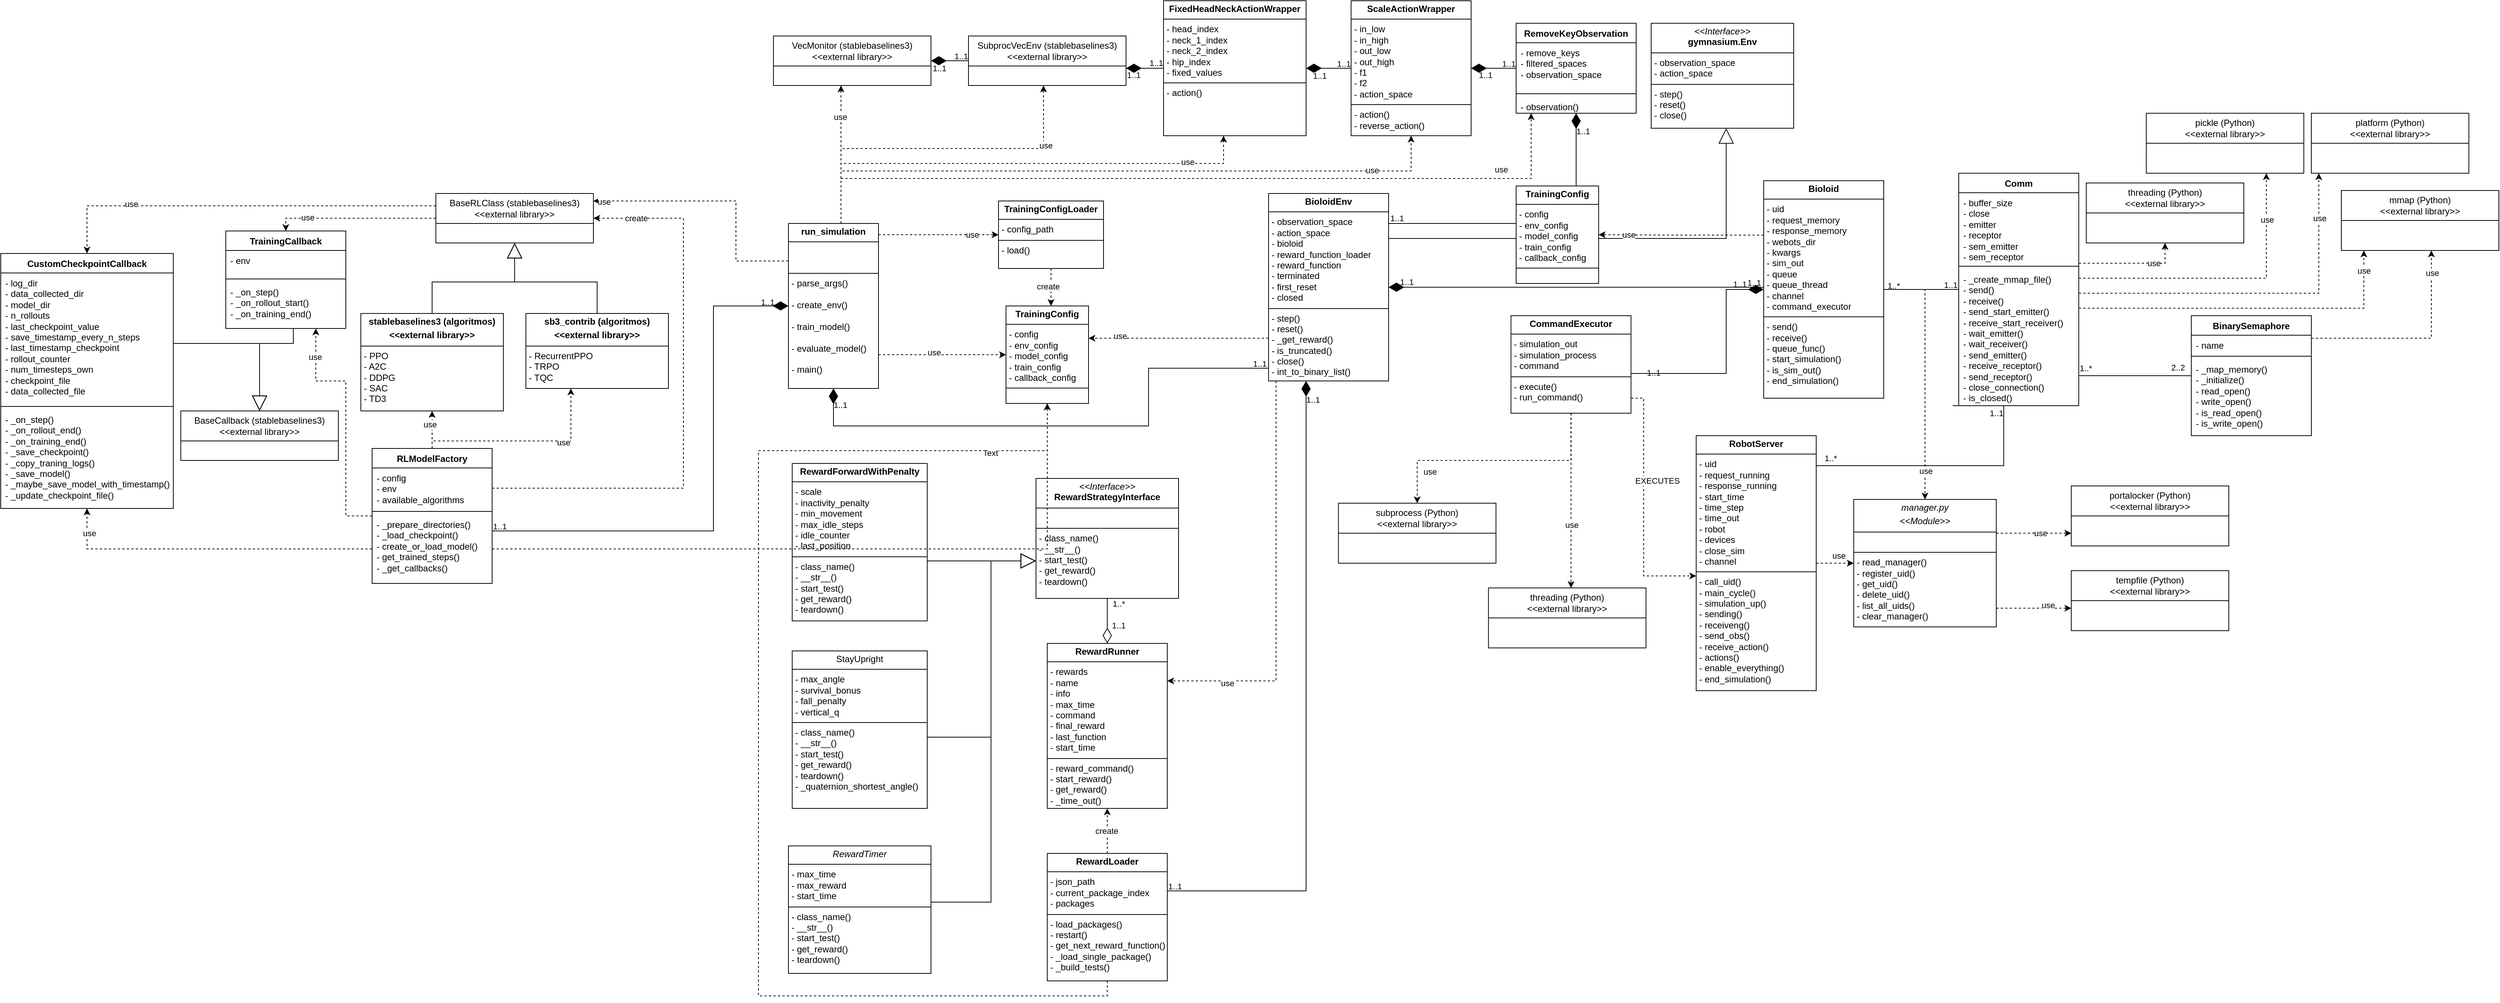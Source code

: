 <mxfile version="27.1.6">
  <diagram id="C5RBs43oDa-KdzZeNtuy" name="Page-1">
    <mxGraphModel grid="1" page="1" gridSize="10" guides="1" tooltips="1" connect="1" arrows="1" fold="1" pageScale="1" pageWidth="2339" pageHeight="3300" background="#FFFFFF" math="0" shadow="0">
      <root>
        <mxCell id="WIyWlLk6GJQsqaUBKTNV-0" />
        <mxCell id="WIyWlLk6GJQsqaUBKTNV-1" parent="WIyWlLk6GJQsqaUBKTNV-0" />
        <mxCell id="-8M9tHmnC_2a9ViiwreW-11" style="edgeStyle=orthogonalEdgeStyle;rounded=0;orthogonalLoop=1;jettySize=auto;html=1;dashed=1;" edge="1" parent="WIyWlLk6GJQsqaUBKTNV-1" source="-8M9tHmnC_2a9ViiwreW-1" target="-8M9tHmnC_2a9ViiwreW-7">
          <mxGeometry relative="1" as="geometry">
            <Array as="points">
              <mxPoint x="-620" y="-2363" />
              <mxPoint x="-620" y="-2363" />
            </Array>
          </mxGeometry>
        </mxCell>
        <mxCell id="g5fNDX0ENH4ccQslflXV-1" value="use" style="edgeLabel;html=1;align=center;verticalAlign=middle;resizable=0;points=[];" connectable="0" vertex="1" parent="-8M9tHmnC_2a9ViiwreW-11">
          <mxGeometry x="0.546" y="1" relative="1" as="geometry">
            <mxPoint as="offset" />
          </mxGeometry>
        </mxCell>
        <mxCell id="-8M9tHmnC_2a9ViiwreW-12" style="edgeStyle=orthogonalEdgeStyle;rounded=0;orthogonalLoop=1;jettySize=auto;html=1;dashed=1;" edge="1" parent="WIyWlLk6GJQsqaUBKTNV-1" source="-8M9tHmnC_2a9ViiwreW-1" target="-8M9tHmnC_2a9ViiwreW-3">
          <mxGeometry relative="1" as="geometry">
            <Array as="points">
              <mxPoint x="-620" y="-2453" />
              <mxPoint x="-350" y="-2453" />
            </Array>
          </mxGeometry>
        </mxCell>
        <mxCell id="g5fNDX0ENH4ccQslflXV-2" value="use" style="edgeLabel;html=1;align=center;verticalAlign=middle;resizable=0;points=[];" connectable="0" vertex="1" parent="-8M9tHmnC_2a9ViiwreW-12">
          <mxGeometry x="0.649" y="-3" relative="1" as="geometry">
            <mxPoint as="offset" />
          </mxGeometry>
        </mxCell>
        <mxCell id="-8M9tHmnC_2a9ViiwreW-13" style="edgeStyle=orthogonalEdgeStyle;rounded=0;orthogonalLoop=1;jettySize=auto;html=1;dashed=1;" edge="1" parent="WIyWlLk6GJQsqaUBKTNV-1" source="-8M9tHmnC_2a9ViiwreW-1" target="-8M9tHmnC_2a9ViiwreW-8">
          <mxGeometry relative="1" as="geometry">
            <Array as="points">
              <mxPoint x="-510" y="-2338" />
              <mxPoint x="-510" y="-2338" />
            </Array>
          </mxGeometry>
        </mxCell>
        <mxCell id="g5fNDX0ENH4ccQslflXV-0" value="use" style="edgeLabel;html=1;align=center;verticalAlign=middle;resizable=0;points=[];" connectable="0" vertex="1" parent="-8M9tHmnC_2a9ViiwreW-13">
          <mxGeometry x="0.559" relative="1" as="geometry">
            <mxPoint as="offset" />
          </mxGeometry>
        </mxCell>
        <mxCell id="16R4AH5mEj7mb5Fth3wP-7" style="edgeStyle=orthogonalEdgeStyle;rounded=0;orthogonalLoop=1;jettySize=auto;html=1;dashed=1;" edge="1" parent="WIyWlLk6GJQsqaUBKTNV-1" source="-8M9tHmnC_2a9ViiwreW-1" target="16R4AH5mEj7mb5Fth3wP-6">
          <mxGeometry relative="1" as="geometry">
            <Array as="points">
              <mxPoint x="-620" y="-2423" />
              <mxPoint x="140" y="-2423" />
            </Array>
            <mxPoint x="250" y="-1753" as="sourcePoint" />
            <mxPoint x="1294.0" y="-1922" as="targetPoint" />
          </mxGeometry>
        </mxCell>
        <mxCell id="DaSHeHUdou3zGG5h11h_-6" value="use" style="edgeLabel;html=1;align=center;verticalAlign=middle;resizable=0;points=[];" vertex="1" connectable="0" parent="16R4AH5mEj7mb5Fth3wP-7">
          <mxGeometry x="0.89" y="1" relative="1" as="geometry">
            <mxPoint x="-51" as="offset" />
          </mxGeometry>
        </mxCell>
        <mxCell id="16R4AH5mEj7mb5Fth3wP-11" style="edgeStyle=orthogonalEdgeStyle;rounded=0;orthogonalLoop=1;jettySize=auto;html=1;endArrow=none;startFill=1;startArrow=diamondThin;startSize=18;" edge="1" parent="WIyWlLk6GJQsqaUBKTNV-1" source="-8M9tHmnC_2a9ViiwreW-1" target="16R4AH5mEj7mb5Fth3wP-10">
          <mxGeometry relative="1" as="geometry">
            <Array as="points">
              <mxPoint x="-630" y="-2083" />
              <mxPoint x="-210" y="-2083" />
              <mxPoint x="-210" y="-2160" />
            </Array>
          </mxGeometry>
        </mxCell>
        <mxCell id="DaSHeHUdou3zGG5h11h_-63" value="1..1" style="edgeLabel;html=1;align=center;verticalAlign=middle;resizable=0;points=[];labelBackgroundColor=none;" vertex="1" connectable="0" parent="16R4AH5mEj7mb5Fth3wP-11">
          <mxGeometry x="-0.93" y="1" relative="1" as="geometry">
            <mxPoint x="8" y="-3" as="offset" />
          </mxGeometry>
        </mxCell>
        <mxCell id="DaSHeHUdou3zGG5h11h_-64" value="1..1" style="edgeLabel;html=1;align=center;verticalAlign=middle;resizable=0;points=[];labelBackgroundColor=none;" vertex="1" connectable="0" parent="16R4AH5mEj7mb5Fth3wP-11">
          <mxGeometry x="0.963" relative="1" as="geometry">
            <mxPoint x="1" y="-6" as="offset" />
          </mxGeometry>
        </mxCell>
        <mxCell id="mDhnPt9tl5i0o70Jrxrz-4" style="edgeStyle=orthogonalEdgeStyle;rounded=0;orthogonalLoop=1;jettySize=auto;html=1;startArrow=diamondThin;startFill=1;endArrow=none;endFill=1;jumpSize=6;startSize=18;" edge="1" parent="WIyWlLk6GJQsqaUBKTNV-1" source="-8M9tHmnC_2a9ViiwreW-1" target="mDhnPt9tl5i0o70Jrxrz-0">
          <mxGeometry relative="1" as="geometry">
            <Array as="points">
              <mxPoint x="-790" y="-2243" />
              <mxPoint x="-790" y="-1943" />
            </Array>
          </mxGeometry>
        </mxCell>
        <mxCell id="DaSHeHUdou3zGG5h11h_-61" value="1..1" style="edgeLabel;html=1;align=center;verticalAlign=middle;resizable=0;points=[];labelBackgroundColor=none;" vertex="1" connectable="0" parent="mDhnPt9tl5i0o70Jrxrz-4">
          <mxGeometry x="0.973" relative="1" as="geometry">
            <mxPoint y="-6" as="offset" />
          </mxGeometry>
        </mxCell>
        <mxCell id="DaSHeHUdou3zGG5h11h_-62" value="1..1" style="edgeLabel;html=1;align=center;verticalAlign=middle;resizable=0;points=[];labelBackgroundColor=none;" vertex="1" connectable="0" parent="mDhnPt9tl5i0o70Jrxrz-4">
          <mxGeometry x="-0.932" y="1" relative="1" as="geometry">
            <mxPoint x="-5" y="-6" as="offset" />
          </mxGeometry>
        </mxCell>
        <mxCell id="g5fNDX0ENH4ccQslflXV-4" style="edgeStyle=orthogonalEdgeStyle;rounded=0;orthogonalLoop=1;jettySize=auto;html=1;dashed=1;" edge="1" parent="WIyWlLk6GJQsqaUBKTNV-1" source="-8M9tHmnC_2a9ViiwreW-1" target="-8M9tHmnC_2a9ViiwreW-10">
          <mxGeometry relative="1" as="geometry">
            <Array as="points">
              <mxPoint x="-530" y="-2178" />
              <mxPoint x="-530" y="-2178" />
            </Array>
          </mxGeometry>
        </mxCell>
        <mxCell id="g5fNDX0ENH4ccQslflXV-5" value="use" style="edgeLabel;html=1;align=center;verticalAlign=middle;resizable=0;points=[];" connectable="0" vertex="1" parent="g5fNDX0ENH4ccQslflXV-4">
          <mxGeometry x="-0.132" y="3" relative="1" as="geometry">
            <mxPoint as="offset" />
          </mxGeometry>
        </mxCell>
        <mxCell id="DaSHeHUdou3zGG5h11h_-48" style="edgeStyle=orthogonalEdgeStyle;rounded=0;orthogonalLoop=1;jettySize=auto;html=1;dashed=1;" edge="1" parent="WIyWlLk6GJQsqaUBKTNV-1" source="-8M9tHmnC_2a9ViiwreW-1" target="DaSHeHUdou3zGG5h11h_-45">
          <mxGeometry relative="1" as="geometry">
            <Array as="points">
              <mxPoint x="-760" y="-2303" />
              <mxPoint x="-760" y="-2383" />
            </Array>
          </mxGeometry>
        </mxCell>
        <mxCell id="DaSHeHUdou3zGG5h11h_-49" value="use" style="edgeLabel;html=1;align=center;verticalAlign=middle;resizable=0;points=[];" vertex="1" connectable="0" parent="DaSHeHUdou3zGG5h11h_-48">
          <mxGeometry x="0.917" y="1" relative="1" as="geometry">
            <mxPoint as="offset" />
          </mxGeometry>
        </mxCell>
        <mxCell id="-8M9tHmnC_2a9ViiwreW-1" value="&lt;p style=&quot;margin:0px;margin-top:4px;text-align:center;&quot;&gt;&lt;b&gt;run_simulation&lt;/b&gt;&lt;/p&gt;&lt;hr size=&quot;1&quot; style=&quot;border-style:solid;&quot;&gt;&lt;p style=&quot;margin:0px;margin-left:4px;&quot;&gt;&lt;br&gt;&lt;/p&gt;&lt;p style=&quot;margin:0px;margin-left:4px;&quot;&gt;&lt;br&gt;&lt;/p&gt;&lt;hr size=&quot;1&quot; style=&quot;border-style:solid;&quot;&gt;&lt;p style=&quot;margin:0px;margin-left:4px;&quot;&gt;- parse_args()&lt;/p&gt;&lt;p style=&quot;margin:0px;margin-left:4px;&quot;&gt;&lt;br&gt;&lt;/p&gt;&lt;p style=&quot;margin:0px;margin-left:4px;&quot;&gt;- create_env()&lt;/p&gt;&lt;p style=&quot;margin:0px;margin-left:4px;&quot;&gt;&lt;br&gt;&lt;/p&gt;&lt;p style=&quot;margin:0px;margin-left:4px;&quot;&gt;- train_model()&lt;/p&gt;&lt;p style=&quot;margin:0px;margin-left:4px;&quot;&gt;&lt;br&gt;&lt;/p&gt;&lt;p style=&quot;margin:0px;margin-left:4px;&quot;&gt;- evaluate_model()&lt;/p&gt;&lt;p style=&quot;margin:0px;margin-left:4px;&quot;&gt;&lt;br&gt;&lt;/p&gt;&lt;p style=&quot;margin:0px;margin-left:4px;&quot;&gt;- main()&lt;/p&gt;" style="verticalAlign=top;align=left;overflow=fill;html=1;whiteSpace=wrap;" vertex="1" parent="WIyWlLk6GJQsqaUBKTNV-1">
          <mxGeometry x="-690" y="-2353" width="120" height="220" as="geometry" />
        </mxCell>
        <mxCell id="-8M9tHmnC_2a9ViiwreW-3" value="SubprocVecEnv (stablebaselines3)&lt;div&gt;&amp;lt;&amp;lt;external library&amp;gt;&amp;gt;&lt;/div&gt;" style="swimlane;fontStyle=0;childLayout=stackLayout;horizontal=1;startSize=40;horizontalStack=0;resizeParent=1;resizeParentMax=0;resizeLast=0;collapsible=1;marginBottom=0;whiteSpace=wrap;html=1;fillColor=default;" vertex="1" parent="WIyWlLk6GJQsqaUBKTNV-1">
          <mxGeometry x="-450" y="-2603" width="210" height="66" as="geometry" />
        </mxCell>
        <mxCell id="g5fNDX0ENH4ccQslflXV-6" style="edgeStyle=orthogonalEdgeStyle;rounded=0;orthogonalLoop=1;jettySize=auto;html=1;endArrow=diamondThin;endFill=1;strokeWidth=1;startSize=5;endSize=18;" edge="1" parent="WIyWlLk6GJQsqaUBKTNV-1" source="-8M9tHmnC_2a9ViiwreW-3" target="-8M9tHmnC_2a9ViiwreW-7">
          <mxGeometry relative="1" as="geometry">
            <Array as="points">
              <mxPoint x="-370" y="-2560" />
              <mxPoint x="-370" y="-2560" />
            </Array>
          </mxGeometry>
        </mxCell>
        <mxCell id="DaSHeHUdou3zGG5h11h_-80" value="1..1" style="edgeLabel;html=1;align=center;verticalAlign=middle;resizable=0;points=[];labelBackgroundColor=none;" connectable="0" vertex="1" parent="g5fNDX0ENH4ccQslflXV-6">
          <mxGeometry x="-0.7" y="-1" relative="1" as="geometry">
            <mxPoint x="-3" y="-5" as="offset" />
          </mxGeometry>
        </mxCell>
        <mxCell id="DaSHeHUdou3zGG5h11h_-81" value="1..1" style="edgeLabel;html=1;align=center;verticalAlign=middle;resizable=0;points=[];labelBackgroundColor=none;" connectable="0" vertex="1" parent="g5fNDX0ENH4ccQslflXV-6">
          <mxGeometry x="0.566" y="3" relative="1" as="geometry">
            <mxPoint y="7" as="offset" />
          </mxGeometry>
        </mxCell>
        <mxCell id="-8M9tHmnC_2a9ViiwreW-7" value="VecMonitor (stablebaselines3)&lt;div&gt;&amp;lt;&amp;lt;external library&amp;gt;&amp;gt;&lt;/div&gt;" style="swimlane;fontStyle=0;childLayout=stackLayout;horizontal=1;startSize=40;horizontalStack=0;resizeParent=1;resizeParentMax=0;resizeLast=0;collapsible=1;marginBottom=0;whiteSpace=wrap;html=1;" vertex="1" parent="WIyWlLk6GJQsqaUBKTNV-1">
          <mxGeometry x="-710" y="-2603" width="210" height="66" as="geometry" />
        </mxCell>
        <mxCell id="-8M9tHmnC_2a9ViiwreW-14" style="edgeStyle=orthogonalEdgeStyle;rounded=0;orthogonalLoop=1;jettySize=auto;html=1;dashed=1;" edge="1" parent="WIyWlLk6GJQsqaUBKTNV-1" source="-8M9tHmnC_2a9ViiwreW-8" target="-8M9tHmnC_2a9ViiwreW-10">
          <mxGeometry relative="1" as="geometry">
            <Array as="points">
              <mxPoint x="-340" y="-2253" />
              <mxPoint x="-340" y="-2253" />
            </Array>
          </mxGeometry>
        </mxCell>
        <mxCell id="g5fNDX0ENH4ccQslflXV-3" value="create" style="edgeLabel;html=1;align=center;verticalAlign=middle;resizable=0;points=[];" connectable="0" vertex="1" parent="-8M9tHmnC_2a9ViiwreW-14">
          <mxGeometry x="-0.044" y="-4" relative="1" as="geometry">
            <mxPoint as="offset" />
          </mxGeometry>
        </mxCell>
        <mxCell id="-8M9tHmnC_2a9ViiwreW-8" value="&lt;p style=&quot;margin:0px;margin-top:4px;text-align:center;&quot;&gt;&lt;b&gt;TrainingConfigLoader&lt;/b&gt;&lt;/p&gt;&lt;hr size=&quot;1&quot; style=&quot;border-style:solid;&quot;&gt;&lt;p style=&quot;margin:0px;margin-left:4px;&quot;&gt;- config_path&lt;br&gt;&lt;/p&gt;&lt;hr size=&quot;1&quot; style=&quot;border-style:solid;&quot;&gt;&lt;p style=&quot;margin:0px;margin-left:4px;&quot;&gt;- load()&lt;/p&gt;" style="verticalAlign=top;align=left;overflow=fill;html=1;whiteSpace=wrap;" vertex="1" parent="WIyWlLk6GJQsqaUBKTNV-1">
          <mxGeometry x="-410" y="-2383" width="140" height="90" as="geometry" />
        </mxCell>
        <mxCell id="-8M9tHmnC_2a9ViiwreW-10" value="&lt;p style=&quot;margin:0px;margin-top:4px;text-align:center;&quot;&gt;&lt;b&gt;TrainingConfig&lt;/b&gt;&lt;/p&gt;&lt;hr size=&quot;1&quot; style=&quot;border-style:solid;&quot;&gt;&lt;p style=&quot;margin:0px;margin-left:4px;&quot;&gt;- config&lt;/p&gt;&lt;p style=&quot;margin:0px;margin-left:4px;&quot;&gt;- env_config&lt;/p&gt;&lt;p style=&quot;margin:0px;margin-left:4px;&quot;&gt;- model_config&lt;/p&gt;&lt;p style=&quot;margin:0px;margin-left:4px;&quot;&gt;- train_config&lt;/p&gt;&lt;p style=&quot;margin:0px;margin-left:4px;&quot;&gt;- callback_config&lt;/p&gt;&lt;hr size=&quot;1&quot; style=&quot;border-style:solid;&quot;&gt;&lt;p style=&quot;margin:0px;margin-left:4px;&quot;&gt;&lt;br&gt;&lt;/p&gt;" style="verticalAlign=top;align=left;overflow=fill;html=1;whiteSpace=wrap;" vertex="1" parent="WIyWlLk6GJQsqaUBKTNV-1">
          <mxGeometry x="-400" y="-2243" width="110" height="130" as="geometry" />
        </mxCell>
        <mxCell id="16R4AH5mEj7mb5Fth3wP-1" value="RemoveKeyObservation" style="swimlane;fontStyle=1;align=center;verticalAlign=top;childLayout=stackLayout;horizontal=1;startSize=26;horizontalStack=0;resizeParent=1;resizeParentMax=0;resizeLast=0;collapsible=1;marginBottom=0;whiteSpace=wrap;html=1;" vertex="1" parent="WIyWlLk6GJQsqaUBKTNV-1">
          <mxGeometry x="280" y="-2620" width="160" height="120" as="geometry" />
        </mxCell>
        <mxCell id="16R4AH5mEj7mb5Fth3wP-2" value="- remove_keys&lt;div&gt;- filtered_spaces&lt;/div&gt;&lt;div&gt;- observation_space&lt;/div&gt;" style="text;strokeColor=none;fillColor=none;align=left;verticalAlign=top;spacingLeft=4;spacingRight=4;overflow=hidden;rotatable=0;points=[[0,0.5],[1,0.5]];portConstraint=eastwest;whiteSpace=wrap;html=1;" vertex="1" parent="16R4AH5mEj7mb5Fth3wP-1">
          <mxGeometry y="26" width="160" height="64" as="geometry" />
        </mxCell>
        <mxCell id="16R4AH5mEj7mb5Fth3wP-3" value="" style="line;strokeWidth=1;fillColor=none;align=left;verticalAlign=middle;spacingTop=-1;spacingLeft=3;spacingRight=3;rotatable=0;labelPosition=right;points=[];portConstraint=eastwest;strokeColor=inherit;" vertex="1" parent="16R4AH5mEj7mb5Fth3wP-1">
          <mxGeometry y="90" width="160" height="8" as="geometry" />
        </mxCell>
        <mxCell id="16R4AH5mEj7mb5Fth3wP-4" value="- observation()" style="text;strokeColor=none;fillColor=none;align=left;verticalAlign=top;spacingLeft=4;spacingRight=4;overflow=hidden;rotatable=0;points=[[0,0.5],[1,0.5]];portConstraint=eastwest;whiteSpace=wrap;html=1;" vertex="1" parent="16R4AH5mEj7mb5Fth3wP-1">
          <mxGeometry y="98" width="160" height="22" as="geometry" />
        </mxCell>
        <mxCell id="16R4AH5mEj7mb5Fth3wP-5" style="edgeStyle=orthogonalEdgeStyle;rounded=0;orthogonalLoop=1;jettySize=auto;html=1;dashed=1;" edge="1" parent="WIyWlLk6GJQsqaUBKTNV-1" source="-8M9tHmnC_2a9ViiwreW-1" target="16R4AH5mEj7mb5Fth3wP-1">
          <mxGeometry relative="1" as="geometry">
            <Array as="points">
              <mxPoint x="-620" y="-2413" />
              <mxPoint x="300" y="-2413" />
            </Array>
            <mxPoint x="250" y="-1753" as="sourcePoint" />
            <mxPoint x="1120" y="-1995" as="targetPoint" />
          </mxGeometry>
        </mxCell>
        <mxCell id="DaSHeHUdou3zGG5h11h_-7" value="use" style="edgeLabel;html=1;align=center;verticalAlign=middle;resizable=0;points=[];" vertex="1" connectable="0" parent="16R4AH5mEj7mb5Fth3wP-5">
          <mxGeometry x="0.884" y="-1" relative="1" as="geometry">
            <mxPoint x="-41" y="13" as="offset" />
          </mxGeometry>
        </mxCell>
        <mxCell id="DaSHeHUdou3zGG5h11h_-1" style="edgeStyle=orthogonalEdgeStyle;rounded=0;orthogonalLoop=1;jettySize=auto;html=1;endArrow=diamondThin;endFill=1;endSize=18;" edge="1" parent="WIyWlLk6GJQsqaUBKTNV-1" source="16R4AH5mEj7mb5Fth3wP-6" target="16R4AH5mEj7mb5Fth3wP-8">
          <mxGeometry relative="1" as="geometry" />
        </mxCell>
        <mxCell id="DaSHeHUdou3zGG5h11h_-76" value="1..1" style="edgeLabel;html=1;align=center;verticalAlign=middle;resizable=0;points=[];labelBackgroundColor=none;" connectable="0" vertex="1" parent="DaSHeHUdou3zGG5h11h_-1">
          <mxGeometry x="-0.75" y="-1" relative="1" as="geometry">
            <mxPoint x="-3" y="-5" as="offset" />
          </mxGeometry>
        </mxCell>
        <mxCell id="DaSHeHUdou3zGG5h11h_-77" value="1..1" style="edgeLabel;html=1;align=center;verticalAlign=middle;resizable=0;points=[];labelBackgroundColor=none;" connectable="0" vertex="1" parent="DaSHeHUdou3zGG5h11h_-1">
          <mxGeometry x="0.694" y="2" relative="1" as="geometry">
            <mxPoint x="9" y="8" as="offset" />
          </mxGeometry>
        </mxCell>
        <mxCell id="16R4AH5mEj7mb5Fth3wP-6" value="&lt;p style=&quot;margin:0px;margin-top:4px;text-align:center;&quot;&gt;&lt;b&gt;ScaleActionWrapper&lt;/b&gt;&lt;/p&gt;&lt;hr size=&quot;1&quot; style=&quot;border-style:solid;&quot;&gt;&lt;p style=&quot;margin:0px;margin-left:4px;&quot;&gt;- in_low&lt;/p&gt;&lt;p style=&quot;margin:0px;margin-left:4px;&quot;&gt;- in_high&lt;/p&gt;&lt;p style=&quot;margin:0px;margin-left:4px;&quot;&gt;- out_low&lt;/p&gt;&lt;p style=&quot;margin:0px;margin-left:4px;&quot;&gt;- out_high&lt;/p&gt;&lt;p style=&quot;margin:0px;margin-left:4px;&quot;&gt;- f1&lt;/p&gt;&lt;p style=&quot;margin:0px;margin-left:4px;&quot;&gt;- f2&lt;/p&gt;&lt;p style=&quot;margin:0px;margin-left:4px;&quot;&gt;- action_space&lt;/p&gt;&lt;hr size=&quot;1&quot; style=&quot;border-style:solid;&quot;&gt;&lt;p style=&quot;margin:0px;margin-left:4px;&quot;&gt;- action()&lt;/p&gt;&lt;p style=&quot;margin:0px;margin-left:4px;&quot;&gt;- reverse_action()&lt;/p&gt;" style="verticalAlign=top;align=left;overflow=fill;html=1;whiteSpace=wrap;" vertex="1" parent="WIyWlLk6GJQsqaUBKTNV-1">
          <mxGeometry x="60" y="-2650" width="160" height="180" as="geometry" />
        </mxCell>
        <mxCell id="DaSHeHUdou3zGG5h11h_-0" style="edgeStyle=orthogonalEdgeStyle;rounded=0;orthogonalLoop=1;jettySize=auto;html=1;endArrow=diamondThin;endFill=1;endSize=18;" edge="1" parent="WIyWlLk6GJQsqaUBKTNV-1" source="16R4AH5mEj7mb5Fth3wP-8" target="-8M9tHmnC_2a9ViiwreW-3">
          <mxGeometry relative="1" as="geometry">
            <Array as="points">
              <mxPoint x="-25" y="-2570" />
            </Array>
          </mxGeometry>
        </mxCell>
        <mxCell id="DaSHeHUdou3zGG5h11h_-78" value="1..1" style="edgeLabel;html=1;align=center;verticalAlign=middle;resizable=0;points=[];labelBackgroundColor=none;" connectable="0" vertex="1" parent="DaSHeHUdou3zGG5h11h_-0">
          <mxGeometry x="0.547" y="-1" relative="1" as="geometry">
            <mxPoint x="-2" y="10" as="offset" />
          </mxGeometry>
        </mxCell>
        <mxCell id="DaSHeHUdou3zGG5h11h_-79" value="1..1" style="edgeLabel;html=1;align=center;verticalAlign=middle;resizable=0;points=[];labelBackgroundColor=none;" connectable="0" vertex="1" parent="DaSHeHUdou3zGG5h11h_-0">
          <mxGeometry x="-0.7" relative="1" as="geometry">
            <mxPoint x="-3" y="-7" as="offset" />
          </mxGeometry>
        </mxCell>
        <mxCell id="16R4AH5mEj7mb5Fth3wP-8" value="&lt;p style=&quot;margin:0px;margin-top:4px;text-align:center;&quot;&gt;&lt;b&gt;FixedHeadNeckActionWrapper&lt;/b&gt;&lt;/p&gt;&lt;hr size=&quot;1&quot; style=&quot;border-style:solid;&quot;&gt;&lt;p style=&quot;margin:0px;margin-left:4px;&quot;&gt;- head_index&lt;/p&gt;&lt;p style=&quot;margin:0px;margin-left:4px;&quot;&gt;- neck_1_index&lt;/p&gt;&lt;p style=&quot;margin:0px;margin-left:4px;&quot;&gt;- neck_2_index&lt;/p&gt;&lt;p style=&quot;margin:0px;margin-left:4px;&quot;&gt;- hip_index&lt;/p&gt;&lt;p style=&quot;margin:0px;margin-left:4px;&quot;&gt;-&lt;span style=&quot;background-color: transparent; color: light-dark(rgb(0, 0, 0), rgb(255, 255, 255));&quot;&gt;&amp;nbsp;fixed_values&lt;/span&gt;&lt;/p&gt;&lt;hr size=&quot;1&quot; style=&quot;border-style:solid;&quot;&gt;&lt;p style=&quot;margin:0px;margin-left:4px;&quot;&gt;- action()&lt;/p&gt;" style="verticalAlign=top;align=left;overflow=fill;html=1;whiteSpace=wrap;" vertex="1" parent="WIyWlLk6GJQsqaUBKTNV-1">
          <mxGeometry x="-190" y="-2650" width="190" height="180" as="geometry" />
        </mxCell>
        <mxCell id="16R4AH5mEj7mb5Fth3wP-9" style="edgeStyle=orthogonalEdgeStyle;rounded=0;orthogonalLoop=1;jettySize=auto;html=1;curved=0;dashed=1;" edge="1" parent="WIyWlLk6GJQsqaUBKTNV-1" target="16R4AH5mEj7mb5Fth3wP-8" source="-8M9tHmnC_2a9ViiwreW-1">
          <mxGeometry relative="1" as="geometry">
            <Array as="points">
              <mxPoint x="-620" y="-2433" />
              <mxPoint x="-110" y="-2433" />
            </Array>
            <mxPoint x="-560" y="-2390" as="sourcePoint" />
            <mxPoint x="-110" y="-2603" as="targetPoint" />
          </mxGeometry>
        </mxCell>
        <mxCell id="DaSHeHUdou3zGG5h11h_-5" value="use" style="edgeLabel;html=1;align=center;verticalAlign=middle;resizable=0;points=[];" vertex="1" connectable="0" parent="16R4AH5mEj7mb5Fth3wP-9">
          <mxGeometry x="0.844" y="3" relative="1" as="geometry">
            <mxPoint x="-36" y="1" as="offset" />
          </mxGeometry>
        </mxCell>
        <mxCell id="16R4AH5mEj7mb5Fth3wP-13" style="edgeStyle=orthogonalEdgeStyle;rounded=0;orthogonalLoop=1;jettySize=auto;html=1;endArrow=block;endFill=0;endSize=18;" edge="1" parent="WIyWlLk6GJQsqaUBKTNV-1" source="16R4AH5mEj7mb5Fth3wP-10" target="16R4AH5mEj7mb5Fth3wP-12">
          <mxGeometry relative="1" as="geometry">
            <Array as="points">
              <mxPoint x="560" y="-2333" />
            </Array>
          </mxGeometry>
        </mxCell>
        <mxCell id="iwIAugHxO6GV61A6bbFK-25" style="edgeStyle=orthogonalEdgeStyle;rounded=0;orthogonalLoop=1;jettySize=auto;html=1;endArrow=classic;startFill=0;endFill=1;dashed=1;" edge="1" parent="WIyWlLk6GJQsqaUBKTNV-1" source="16R4AH5mEj7mb5Fth3wP-14" target="iwIAugHxO6GV61A6bbFK-24">
          <mxGeometry relative="1" as="geometry">
            <Array as="points">
              <mxPoint x="825" y="-2265" />
            </Array>
          </mxGeometry>
        </mxCell>
        <mxCell id="DaSHeHUdou3zGG5h11h_-13" value="use" style="edgeLabel;html=1;align=center;verticalAlign=middle;resizable=0;points=[];" vertex="1" connectable="0" parent="iwIAugHxO6GV61A6bbFK-25">
          <mxGeometry x="0.774" y="1" relative="1" as="geometry">
            <mxPoint as="offset" />
          </mxGeometry>
        </mxCell>
        <mxCell id="iwIAugHxO6GV61A6bbFK-32" style="edgeStyle=orthogonalEdgeStyle;rounded=0;orthogonalLoop=1;jettySize=auto;html=1;endArrow=none;startFill=1;startArrow=diamondThin;startSize=18;" edge="1" parent="WIyWlLk6GJQsqaUBKTNV-1" source="16R4AH5mEj7mb5Fth3wP-10" target="iwIAugHxO6GV61A6bbFK-30">
          <mxGeometry relative="1" as="geometry">
            <Array as="points">
              <mxPoint y="-1463" />
            </Array>
          </mxGeometry>
        </mxCell>
        <mxCell id="DaSHeHUdou3zGG5h11h_-65" value="1..1" style="edgeLabel;html=1;align=center;verticalAlign=middle;resizable=0;points=[];labelBackgroundColor=none;" vertex="1" connectable="0" parent="iwIAugHxO6GV61A6bbFK-32">
          <mxGeometry x="-0.936" relative="1" as="geometry">
            <mxPoint x="9" y="-3" as="offset" />
          </mxGeometry>
        </mxCell>
        <mxCell id="DaSHeHUdou3zGG5h11h_-66" value="1..1" style="edgeLabel;html=1;align=center;verticalAlign=middle;resizable=0;points=[];labelBackgroundColor=none;" vertex="1" connectable="0" parent="iwIAugHxO6GV61A6bbFK-32">
          <mxGeometry x="0.979" y="1" relative="1" as="geometry">
            <mxPoint x="1" y="-7" as="offset" />
          </mxGeometry>
        </mxCell>
        <mxCell id="iwIAugHxO6GV61A6bbFK-34" style="edgeStyle=orthogonalEdgeStyle;rounded=0;orthogonalLoop=1;jettySize=auto;html=1;dashed=1;" edge="1" parent="WIyWlLk6GJQsqaUBKTNV-1" source="16R4AH5mEj7mb5Fth3wP-10" target="iwIAugHxO6GV61A6bbFK-31">
          <mxGeometry relative="1" as="geometry">
            <Array as="points">
              <mxPoint x="-40" y="-1743" />
            </Array>
          </mxGeometry>
        </mxCell>
        <mxCell id="DaSHeHUdou3zGG5h11h_-11" value="use" style="edgeLabel;html=1;align=center;verticalAlign=middle;resizable=0;points=[];" vertex="1" connectable="0" parent="iwIAugHxO6GV61A6bbFK-34">
          <mxGeometry x="0.706" y="3" relative="1" as="geometry">
            <mxPoint as="offset" />
          </mxGeometry>
        </mxCell>
        <mxCell id="DaSHeHUdou3zGG5h11h_-4" style="edgeStyle=orthogonalEdgeStyle;rounded=0;orthogonalLoop=1;jettySize=auto;html=1;endArrow=diamondThin;endFill=1;endSize=18;" edge="1" parent="WIyWlLk6GJQsqaUBKTNV-1" source="16R4AH5mEj7mb5Fth3wP-10" target="16R4AH5mEj7mb5Fth3wP-1">
          <mxGeometry relative="1" as="geometry">
            <Array as="points">
              <mxPoint x="360" y="-2353" />
            </Array>
          </mxGeometry>
        </mxCell>
        <mxCell id="DaSHeHUdou3zGG5h11h_-72" value="1..1" style="edgeLabel;html=1;align=center;verticalAlign=middle;resizable=0;points=[];labelBackgroundColor=none;" connectable="0" vertex="1" parent="DaSHeHUdou3zGG5h11h_-4">
          <mxGeometry x="0.879" relative="1" as="geometry">
            <mxPoint x="9" as="offset" />
          </mxGeometry>
        </mxCell>
        <mxCell id="DaSHeHUdou3zGG5h11h_-73" value="1..1" style="edgeLabel;html=1;align=center;verticalAlign=middle;resizable=0;points=[];labelBackgroundColor=none;" connectable="0" vertex="1" parent="DaSHeHUdou3zGG5h11h_-4">
          <mxGeometry x="-0.927" y="1" relative="1" as="geometry">
            <mxPoint x="-4" y="-6" as="offset" />
          </mxGeometry>
        </mxCell>
        <mxCell id="DaSHeHUdou3zGG5h11h_-83" style="edgeStyle=orthogonalEdgeStyle;rounded=0;orthogonalLoop=1;jettySize=auto;html=1;dashed=1;" edge="1" parent="WIyWlLk6GJQsqaUBKTNV-1" source="16R4AH5mEj7mb5Fth3wP-10" target="-8M9tHmnC_2a9ViiwreW-10">
          <mxGeometry relative="1" as="geometry">
            <Array as="points">
              <mxPoint x="-240" y="-2200" />
              <mxPoint x="-240" y="-2200" />
            </Array>
          </mxGeometry>
        </mxCell>
        <mxCell id="DaSHeHUdou3zGG5h11h_-84" value="use" style="edgeLabel;html=1;align=center;verticalAlign=middle;resizable=0;points=[];" connectable="0" vertex="1" parent="DaSHeHUdou3zGG5h11h_-83">
          <mxGeometry x="0.656" y="-3" relative="1" as="geometry">
            <mxPoint as="offset" />
          </mxGeometry>
        </mxCell>
        <mxCell id="16R4AH5mEj7mb5Fth3wP-10" value="&lt;p style=&quot;margin:0px;margin-top:4px;text-align:center;&quot;&gt;&lt;b&gt;BioloidEnv&lt;/b&gt;&lt;/p&gt;&lt;hr size=&quot;1&quot; style=&quot;border-style:solid;&quot;&gt;&lt;p style=&quot;margin:0px;margin-left:4px;&quot;&gt;- observation_space&lt;/p&gt;&lt;p style=&quot;margin:0px;margin-left:4px;&quot;&gt;- action_space&lt;/p&gt;&lt;p style=&quot;margin:0px;margin-left:4px;&quot;&gt;- bioloid&lt;/p&gt;&lt;p style=&quot;margin:0px;margin-left:4px;&quot;&gt;- reward_function_loader&lt;/p&gt;&lt;p style=&quot;margin:0px;margin-left:4px;&quot;&gt;- reward_function&lt;/p&gt;&lt;p style=&quot;margin:0px;margin-left:4px;&quot;&gt;- terminated&lt;/p&gt;&lt;p style=&quot;margin:0px;margin-left:4px;&quot;&gt;- first_reset&lt;/p&gt;&lt;p style=&quot;margin:0px;margin-left:4px;&quot;&gt;- closed&lt;/p&gt;&lt;hr size=&quot;1&quot; style=&quot;border-style:solid;&quot;&gt;&lt;p style=&quot;margin:0px;margin-left:4px;&quot;&gt;- step()&lt;/p&gt;&lt;p style=&quot;margin:0px;margin-left:4px;&quot;&gt;- reset()&lt;/p&gt;&lt;p style=&quot;margin:0px;margin-left:4px;&quot;&gt;- _get_reward()&lt;/p&gt;&lt;p style=&quot;margin:0px;margin-left:4px;&quot;&gt;- is_truncated()&lt;/p&gt;&lt;p style=&quot;margin:0px;margin-left:4px;&quot;&gt;- close()&lt;/p&gt;&lt;p style=&quot;margin:0px;margin-left:4px;&quot;&gt;- int_to_binary_list()&lt;/p&gt;&lt;p style=&quot;margin:0px;margin-left:4px;&quot;&gt;&lt;br&gt;&lt;/p&gt;" style="verticalAlign=top;align=left;overflow=fill;html=1;whiteSpace=wrap;" vertex="1" parent="WIyWlLk6GJQsqaUBKTNV-1">
          <mxGeometry x="-50" y="-2393" width="160" height="250" as="geometry" />
        </mxCell>
        <mxCell id="16R4AH5mEj7mb5Fth3wP-12" value="&lt;p style=&quot;margin:0px;margin-top:4px;text-align:center;&quot;&gt;&lt;i&gt;&amp;lt;&amp;lt;Interface&amp;gt;&amp;gt;&lt;/i&gt;&lt;br&gt;&lt;b&gt;gymnasium.Env&lt;/b&gt;&lt;/p&gt;&lt;hr size=&quot;1&quot; style=&quot;border-style:solid;&quot;&gt;&lt;p style=&quot;margin:0px;margin-left:4px;&quot;&gt;- observation_space&lt;br&gt;- action_space&lt;/p&gt;&lt;hr size=&quot;1&quot; style=&quot;border-style:solid;&quot;&gt;&lt;p style=&quot;margin:0px;margin-left:4px;&quot;&gt;- step()&lt;br&gt;- reset()&lt;/p&gt;&lt;p style=&quot;margin:0px;margin-left:4px;&quot;&gt;- close()&lt;/p&gt;" style="verticalAlign=top;align=left;overflow=fill;html=1;whiteSpace=wrap;" vertex="1" parent="WIyWlLk6GJQsqaUBKTNV-1">
          <mxGeometry x="460" y="-2620" width="190" height="140" as="geometry" />
        </mxCell>
        <mxCell id="iwIAugHxO6GV61A6bbFK-8" style="edgeStyle=orthogonalEdgeStyle;rounded=0;orthogonalLoop=1;jettySize=auto;html=1;exitX=1;exitY=0.5;exitDx=0;exitDy=0;endArrow=none;startFill=0;" edge="1" parent="WIyWlLk6GJQsqaUBKTNV-1" source="16R4AH5mEj7mb5Fth3wP-14" target="iwIAugHxO6GV61A6bbFK-4">
          <mxGeometry relative="1" as="geometry" />
        </mxCell>
        <mxCell id="DaSHeHUdou3zGG5h11h_-27" value="1..1" style="edgeLabel;html=1;align=center;verticalAlign=middle;resizable=0;points=[];labelBackgroundColor=none;" vertex="1" connectable="0" parent="iwIAugHxO6GV61A6bbFK-8">
          <mxGeometry x="0.781" y="2" relative="1" as="geometry">
            <mxPoint y="-4" as="offset" />
          </mxGeometry>
        </mxCell>
        <mxCell id="DaSHeHUdou3zGG5h11h_-28" value="1..*" style="edgeLabel;html=1;align=center;verticalAlign=middle;resizable=0;points=[];labelBackgroundColor=none;" vertex="1" connectable="0" parent="iwIAugHxO6GV61A6bbFK-8">
          <mxGeometry x="-0.754" y="-2" relative="1" as="geometry">
            <mxPoint y="-7" as="offset" />
          </mxGeometry>
        </mxCell>
        <mxCell id="DaSHeHUdou3zGG5h11h_-12" style="edgeStyle=orthogonalEdgeStyle;rounded=0;orthogonalLoop=1;jettySize=auto;html=1;endArrow=diamondThin;endFill=1;endSize=18;" edge="1" parent="WIyWlLk6GJQsqaUBKTNV-1" source="16R4AH5mEj7mb5Fth3wP-14" target="16R4AH5mEj7mb5Fth3wP-10">
          <mxGeometry relative="1" as="geometry">
            <Array as="points">
              <mxPoint x="540" y="-2268" />
              <mxPoint x="540" y="-2268" />
            </Array>
          </mxGeometry>
        </mxCell>
        <mxCell id="DaSHeHUdou3zGG5h11h_-67" value="1..1" style="edgeLabel;html=1;align=center;verticalAlign=middle;resizable=0;points=[];labelBackgroundColor=none;" vertex="1" connectable="0" parent="DaSHeHUdou3zGG5h11h_-12">
          <mxGeometry x="0.914" y="2" relative="1" as="geometry">
            <mxPoint x="2" y="-9" as="offset" />
          </mxGeometry>
        </mxCell>
        <mxCell id="DaSHeHUdou3zGG5h11h_-68" value="1..1" style="edgeLabel;html=1;align=center;verticalAlign=middle;resizable=0;points=[];labelBackgroundColor=none;" vertex="1" connectable="0" parent="DaSHeHUdou3zGG5h11h_-12">
          <mxGeometry x="-0.954" y="1" relative="1" as="geometry">
            <mxPoint x="-2" y="-7" as="offset" />
          </mxGeometry>
        </mxCell>
        <mxCell id="DaSHeHUdou3zGG5h11h_-88" style="edgeStyle=orthogonalEdgeStyle;rounded=0;orthogonalLoop=1;jettySize=auto;html=1;exitX=0;exitY=0.25;exitDx=0;exitDy=0;dashed=1;" edge="1" parent="WIyWlLk6GJQsqaUBKTNV-1" source="16R4AH5mEj7mb5Fth3wP-14" target="DaSHeHUdou3zGG5h11h_-87">
          <mxGeometry relative="1" as="geometry" />
        </mxCell>
        <mxCell id="DaSHeHUdou3zGG5h11h_-89" value="use" style="edgeLabel;html=1;align=center;verticalAlign=middle;resizable=0;points=[];" connectable="0" vertex="1" parent="DaSHeHUdou3zGG5h11h_-88">
          <mxGeometry x="0.636" relative="1" as="geometry">
            <mxPoint as="offset" />
          </mxGeometry>
        </mxCell>
        <mxCell id="16R4AH5mEj7mb5Fth3wP-14" value="&lt;p style=&quot;margin:0px;margin-top:4px;text-align:center;&quot;&gt;&lt;b&gt;Bioloid&lt;/b&gt;&lt;/p&gt;&lt;hr size=&quot;1&quot; style=&quot;border-style:solid;&quot;&gt;&lt;p style=&quot;margin:0px;margin-left:4px;&quot;&gt;- uid&lt;/p&gt;&lt;p style=&quot;margin:0px;margin-left:4px;&quot;&gt;- request_memory&lt;/p&gt;&lt;p style=&quot;margin:0px;margin-left:4px;&quot;&gt;- response_memory&lt;/p&gt;&lt;p style=&quot;margin:0px;margin-left:4px;&quot;&gt;- webots_dir&lt;/p&gt;&lt;p style=&quot;margin:0px;margin-left:4px;&quot;&gt;- kwargs&lt;/p&gt;&lt;p style=&quot;margin:0px;margin-left:4px;&quot;&gt;- sim_out&lt;/p&gt;&lt;p style=&quot;margin:0px;margin-left:4px;&quot;&gt;- queue&lt;/p&gt;&lt;p style=&quot;margin:0px;margin-left:4px;&quot;&gt;- queue_thread&lt;/p&gt;&lt;p style=&quot;margin:0px;margin-left:4px;&quot;&gt;- channel&lt;/p&gt;&lt;p style=&quot;margin:0px;margin-left:4px;&quot;&gt;- command_executor&lt;/p&gt;&lt;hr size=&quot;1&quot; style=&quot;border-style:solid;&quot;&gt;&lt;p style=&quot;margin:0px;margin-left:4px;&quot;&gt;- send()&lt;/p&gt;&lt;p style=&quot;margin:0px;margin-left:4px;&quot;&gt;- receive()&lt;/p&gt;&lt;p style=&quot;margin:0px;margin-left:4px;&quot;&gt;- queue_func()&lt;/p&gt;&lt;p style=&quot;margin:0px;margin-left:4px;&quot;&gt;- start_simulation()&lt;/p&gt;&lt;p style=&quot;margin:0px;margin-left:4px;&quot;&gt;- is_sim_out()&lt;/p&gt;&lt;p style=&quot;margin:0px;margin-left:4px;&quot;&gt;- end_simulation()&lt;/p&gt;" style="verticalAlign=top;align=left;overflow=fill;html=1;whiteSpace=wrap;" vertex="1" parent="WIyWlLk6GJQsqaUBKTNV-1">
          <mxGeometry x="610" y="-2410" width="160" height="290" as="geometry" />
        </mxCell>
        <mxCell id="iwIAugHxO6GV61A6bbFK-2" style="edgeStyle=orthogonalEdgeStyle;rounded=0;orthogonalLoop=1;jettySize=auto;html=1;dashed=1;" edge="1" parent="WIyWlLk6GJQsqaUBKTNV-1" source="16R4AH5mEj7mb5Fth3wP-16" target="iwIAugHxO6GV61A6bbFK-0">
          <mxGeometry relative="1" as="geometry">
            <mxPoint x="733.15" y="-2310" as="targetPoint" />
            <Array as="points">
              <mxPoint x="353.15" y="-2037" />
              <mxPoint x="148.15" y="-2037" />
            </Array>
          </mxGeometry>
        </mxCell>
        <mxCell id="DaSHeHUdou3zGG5h11h_-41" value="use" style="edgeLabel;html=1;align=center;verticalAlign=middle;resizable=0;points=[];" vertex="1" connectable="0" parent="iwIAugHxO6GV61A6bbFK-2">
          <mxGeometry x="0.747" y="1" relative="1" as="geometry">
            <mxPoint x="16" y="-1" as="offset" />
          </mxGeometry>
        </mxCell>
        <mxCell id="iwIAugHxO6GV61A6bbFK-3" style="edgeStyle=orthogonalEdgeStyle;rounded=0;orthogonalLoop=1;jettySize=auto;html=1;dashed=1;" edge="1" parent="WIyWlLk6GJQsqaUBKTNV-1" source="16R4AH5mEj7mb5Fth3wP-16" target="iwIAugHxO6GV61A6bbFK-1">
          <mxGeometry relative="1" as="geometry">
            <Array as="points">
              <mxPoint x="353.15" y="-1927" />
              <mxPoint x="353.15" y="-1927" />
            </Array>
          </mxGeometry>
        </mxCell>
        <mxCell id="DaSHeHUdou3zGG5h11h_-42" value="use" style="edgeLabel;html=1;align=center;verticalAlign=middle;resizable=0;points=[];" vertex="1" connectable="0" parent="iwIAugHxO6GV61A6bbFK-3">
          <mxGeometry x="0.28" y="1" relative="1" as="geometry">
            <mxPoint as="offset" />
          </mxGeometry>
        </mxCell>
        <mxCell id="UpOD9P0MRONamYj766fw-1" style="edgeStyle=orthogonalEdgeStyle;rounded=0;orthogonalLoop=1;jettySize=auto;html=1;dashed=1;" edge="1" parent="WIyWlLk6GJQsqaUBKTNV-1" source="16R4AH5mEj7mb5Fth3wP-16" target="UpOD9P0MRONamYj766fw-0">
          <mxGeometry relative="1" as="geometry">
            <Array as="points">
              <mxPoint x="450" y="-2120" />
              <mxPoint x="450" y="-1883" />
            </Array>
          </mxGeometry>
        </mxCell>
        <mxCell id="DaSHeHUdou3zGG5h11h_-33" value="EXECUTES" style="edgeLabel;html=1;align=center;verticalAlign=middle;resizable=0;points=[];" vertex="1" connectable="0" parent="UpOD9P0MRONamYj766fw-1">
          <mxGeometry x="-0.221" y="1" relative="1" as="geometry">
            <mxPoint x="17" y="1" as="offset" />
          </mxGeometry>
        </mxCell>
        <mxCell id="DaSHeHUdou3zGG5h11h_-36" style="edgeStyle=orthogonalEdgeStyle;rounded=0;orthogonalLoop=1;jettySize=auto;html=1;endArrow=diamondThin;endFill=1;endSize=18;" edge="1" parent="WIyWlLk6GJQsqaUBKTNV-1" source="16R4AH5mEj7mb5Fth3wP-16" target="16R4AH5mEj7mb5Fth3wP-14">
          <mxGeometry relative="1" as="geometry">
            <Array as="points">
              <mxPoint x="560" y="-2153" />
            </Array>
          </mxGeometry>
        </mxCell>
        <mxCell id="DaSHeHUdou3zGG5h11h_-69" value="1..1" style="edgeLabel;html=1;align=center;verticalAlign=middle;resizable=0;points=[];labelBackgroundColor=none;" vertex="1" connectable="0" parent="DaSHeHUdou3zGG5h11h_-36">
          <mxGeometry x="0.821" y="1" relative="1" as="geometry">
            <mxPoint x="-6" y="-6" as="offset" />
          </mxGeometry>
        </mxCell>
        <mxCell id="DaSHeHUdou3zGG5h11h_-70" value="1..1" style="edgeLabel;html=1;align=center;verticalAlign=middle;resizable=0;points=[];labelBackgroundColor=none;" vertex="1" connectable="0" parent="DaSHeHUdou3zGG5h11h_-36">
          <mxGeometry x="-0.883" y="2" relative="1" as="geometry">
            <mxPoint x="13" y="1" as="offset" />
          </mxGeometry>
        </mxCell>
        <mxCell id="16R4AH5mEj7mb5Fth3wP-16" value="&lt;p style=&quot;margin:0px;margin-top:4px;text-align:center;&quot;&gt;&lt;b&gt;CommandExecutor&lt;/b&gt;&lt;/p&gt;&lt;hr size=&quot;1&quot; style=&quot;border-style:solid;&quot;&gt;&lt;p style=&quot;margin:0px;margin-left:4px;&quot;&gt;- simulation_out&lt;/p&gt;&lt;p style=&quot;margin:0px;margin-left:4px;&quot;&gt;- simulation_process&lt;/p&gt;&lt;p style=&quot;margin:0px;margin-left:4px;&quot;&gt;- command&amp;nbsp;&lt;/p&gt;&lt;hr size=&quot;1&quot; style=&quot;border-style:solid;&quot;&gt;&lt;p style=&quot;margin:0px;margin-left:4px;&quot;&gt;- execute()&lt;/p&gt;&lt;p style=&quot;margin:0px;margin-left:4px;&quot;&gt;- run_command()&lt;/p&gt;" style="verticalAlign=top;align=left;overflow=fill;html=1;whiteSpace=wrap;" vertex="1" parent="WIyWlLk6GJQsqaUBKTNV-1">
          <mxGeometry x="273.15" y="-2230" width="160" height="130" as="geometry" />
        </mxCell>
        <mxCell id="iwIAugHxO6GV61A6bbFK-0" value="subprocess (Python)&lt;div&gt;&amp;lt;&amp;lt;external library&amp;gt;&amp;gt;&lt;/div&gt;" style="swimlane;fontStyle=0;childLayout=stackLayout;horizontal=1;startSize=40;horizontalStack=0;resizeParent=1;resizeParentMax=0;resizeLast=0;collapsible=1;marginBottom=0;whiteSpace=wrap;html=1;fillColor=default;" vertex="1" parent="WIyWlLk6GJQsqaUBKTNV-1">
          <mxGeometry x="43.15" y="-1980" width="210" height="80" as="geometry" />
        </mxCell>
        <mxCell id="iwIAugHxO6GV61A6bbFK-1" value="threading (Python)&lt;div&gt;&amp;lt;&amp;lt;external library&amp;gt;&amp;gt;&lt;/div&gt;" style="swimlane;fontStyle=0;childLayout=stackLayout;horizontal=1;startSize=40;horizontalStack=0;resizeParent=1;resizeParentMax=0;resizeLast=0;collapsible=1;marginBottom=0;whiteSpace=wrap;html=1;fillColor=default;" vertex="1" parent="WIyWlLk6GJQsqaUBKTNV-1">
          <mxGeometry x="243.15" y="-1867" width="210" height="80" as="geometry" />
        </mxCell>
        <mxCell id="iwIAugHxO6GV61A6bbFK-22" style="edgeStyle=orthogonalEdgeStyle;rounded=0;orthogonalLoop=1;jettySize=auto;html=1;endArrow=none;startFill=0;" edge="1" parent="WIyWlLk6GJQsqaUBKTNV-1" source="iwIAugHxO6GV61A6bbFK-4" target="iwIAugHxO6GV61A6bbFK-18">
          <mxGeometry relative="1" as="geometry">
            <Array as="points">
              <mxPoint x="1100" y="-2150" />
              <mxPoint x="1100" y="-2150" />
            </Array>
          </mxGeometry>
        </mxCell>
        <mxCell id="DaSHeHUdou3zGG5h11h_-20" value="2..2" style="edgeLabel;html=1;align=center;verticalAlign=middle;resizable=0;points=[];labelBackgroundColor=none;" vertex="1" connectable="0" parent="iwIAugHxO6GV61A6bbFK-22">
          <mxGeometry x="0.86" relative="1" as="geometry">
            <mxPoint x="-8" y="-11" as="offset" />
          </mxGeometry>
        </mxCell>
        <mxCell id="DaSHeHUdou3zGG5h11h_-22" value="1..*" style="edgeLabel;html=1;align=center;verticalAlign=middle;resizable=0;points=[];labelBackgroundColor=none;" vertex="1" connectable="0" parent="iwIAugHxO6GV61A6bbFK-22">
          <mxGeometry x="-0.93" y="-1" relative="1" as="geometry">
            <mxPoint x="4" y="-11" as="offset" />
          </mxGeometry>
        </mxCell>
        <mxCell id="iwIAugHxO6GV61A6bbFK-4" value="Comm" style="swimlane;fontStyle=1;align=center;verticalAlign=top;childLayout=stackLayout;horizontal=1;startSize=26;horizontalStack=0;resizeParent=1;resizeParentMax=0;resizeLast=0;collapsible=1;marginBottom=0;whiteSpace=wrap;html=1;" vertex="1" parent="WIyWlLk6GJQsqaUBKTNV-1">
          <mxGeometry x="870" y="-2420" width="160" height="310" as="geometry" />
        </mxCell>
        <mxCell id="iwIAugHxO6GV61A6bbFK-5" value="- buffer_size&lt;div&gt;- close&lt;/div&gt;&lt;div&gt;- emitter&lt;/div&gt;&lt;div&gt;- receptor&lt;/div&gt;&lt;div&gt;- sem_emitter&amp;nbsp;&lt;/div&gt;&lt;div&gt;- sem_receptor&lt;/div&gt;" style="text;strokeColor=none;fillColor=none;align=left;verticalAlign=top;spacingLeft=4;spacingRight=4;overflow=hidden;rotatable=0;points=[[0,0.5],[1,0.5]];portConstraint=eastwest;whiteSpace=wrap;html=1;" vertex="1" parent="iwIAugHxO6GV61A6bbFK-4">
          <mxGeometry y="26" width="160" height="94" as="geometry" />
        </mxCell>
        <mxCell id="iwIAugHxO6GV61A6bbFK-6" value="" style="line;strokeWidth=1;fillColor=none;align=left;verticalAlign=middle;spacingTop=-1;spacingLeft=3;spacingRight=3;rotatable=0;labelPosition=right;points=[];portConstraint=eastwest;strokeColor=inherit;" vertex="1" parent="iwIAugHxO6GV61A6bbFK-4">
          <mxGeometry y="120" width="160" height="8" as="geometry" />
        </mxCell>
        <mxCell id="iwIAugHxO6GV61A6bbFK-7" value="- _create_mmap_file()&lt;div&gt;- send()&lt;/div&gt;&lt;div&gt;- receive()&lt;/div&gt;&lt;div&gt;- send_start_emitter()&lt;/div&gt;&lt;div&gt;- receive_start_receiver()&lt;/div&gt;&lt;div&gt;- wait_emitter()&lt;/div&gt;&lt;div&gt;- wait_receiver()&lt;/div&gt;&lt;div&gt;- send_emitter()&lt;/div&gt;&lt;div&gt;- receive_receptor()&lt;/div&gt;&lt;div&gt;- send_receptor()&lt;/div&gt;&lt;div&gt;- close_connection()&lt;/div&gt;&lt;div&gt;- is_closed()&lt;/div&gt;" style="text;strokeColor=none;fillColor=none;align=left;verticalAlign=top;spacingLeft=4;spacingRight=4;overflow=hidden;rotatable=0;points=[[0,0.5],[1,0.5]];portConstraint=eastwest;whiteSpace=wrap;html=1;" vertex="1" parent="iwIAugHxO6GV61A6bbFK-4">
          <mxGeometry y="128" width="160" height="182" as="geometry" />
        </mxCell>
        <mxCell id="iwIAugHxO6GV61A6bbFK-10" value="pickle (Python)&lt;div&gt;&amp;lt;&amp;lt;external library&amp;gt;&amp;gt;&lt;/div&gt;" style="swimlane;fontStyle=0;childLayout=stackLayout;horizontal=1;startSize=40;horizontalStack=0;resizeParent=1;resizeParentMax=0;resizeLast=0;collapsible=1;marginBottom=0;whiteSpace=wrap;html=1;fillColor=default;" vertex="1" parent="WIyWlLk6GJQsqaUBKTNV-1">
          <mxGeometry x="1120" y="-2500" width="210" height="80" as="geometry" />
        </mxCell>
        <mxCell id="iwIAugHxO6GV61A6bbFK-11" style="edgeStyle=orthogonalEdgeStyle;rounded=0;orthogonalLoop=1;jettySize=auto;html=1;dashed=1;" edge="1" parent="WIyWlLk6GJQsqaUBKTNV-1" source="iwIAugHxO6GV61A6bbFK-4" target="iwIAugHxO6GV61A6bbFK-10">
          <mxGeometry relative="1" as="geometry">
            <Array as="points">
              <mxPoint x="1280" y="-2280" />
            </Array>
          </mxGeometry>
        </mxCell>
        <mxCell id="DaSHeHUdou3zGG5h11h_-18" value="use" style="edgeLabel;html=1;align=center;verticalAlign=middle;resizable=0;points=[];" vertex="1" connectable="0" parent="iwIAugHxO6GV61A6bbFK-11">
          <mxGeometry x="0.681" y="-1" relative="1" as="geometry">
            <mxPoint as="offset" />
          </mxGeometry>
        </mxCell>
        <mxCell id="iwIAugHxO6GV61A6bbFK-12" value="threading (Python)&lt;div&gt;&amp;lt;&amp;lt;external library&amp;gt;&amp;gt;&lt;/div&gt;" style="swimlane;fontStyle=0;childLayout=stackLayout;horizontal=1;startSize=40;horizontalStack=0;resizeParent=1;resizeParentMax=0;resizeLast=0;collapsible=1;marginBottom=0;whiteSpace=wrap;html=1;fillColor=default;" vertex="1" parent="WIyWlLk6GJQsqaUBKTNV-1">
          <mxGeometry x="1040" y="-2407" width="210" height="80" as="geometry" />
        </mxCell>
        <mxCell id="iwIAugHxO6GV61A6bbFK-13" style="edgeStyle=orthogonalEdgeStyle;rounded=0;orthogonalLoop=1;jettySize=auto;html=1;dashed=1;" edge="1" parent="WIyWlLk6GJQsqaUBKTNV-1" source="iwIAugHxO6GV61A6bbFK-4" target="iwIAugHxO6GV61A6bbFK-12">
          <mxGeometry relative="1" as="geometry">
            <Array as="points">
              <mxPoint x="1145" y="-2300" />
            </Array>
          </mxGeometry>
        </mxCell>
        <mxCell id="DaSHeHUdou3zGG5h11h_-17" value="use" style="edgeLabel;html=1;align=center;verticalAlign=middle;resizable=0;points=[];" vertex="1" connectable="0" parent="iwIAugHxO6GV61A6bbFK-13">
          <mxGeometry x="0.402" relative="1" as="geometry">
            <mxPoint as="offset" />
          </mxGeometry>
        </mxCell>
        <mxCell id="iwIAugHxO6GV61A6bbFK-14" value="mmap (Python)&lt;div&gt;&amp;lt;&amp;lt;external library&amp;gt;&amp;gt;&lt;/div&gt;" style="swimlane;fontStyle=0;childLayout=stackLayout;horizontal=1;startSize=40;horizontalStack=0;resizeParent=1;resizeParentMax=0;resizeLast=0;collapsible=1;marginBottom=0;whiteSpace=wrap;html=1;fillColor=default;" vertex="1" parent="WIyWlLk6GJQsqaUBKTNV-1">
          <mxGeometry x="1380" y="-2397" width="210" height="80" as="geometry" />
        </mxCell>
        <mxCell id="iwIAugHxO6GV61A6bbFK-15" style="edgeStyle=orthogonalEdgeStyle;rounded=0;orthogonalLoop=1;jettySize=auto;html=1;endArrow=classic;startFill=0;dashed=1;endFill=1;" edge="1" parent="WIyWlLk6GJQsqaUBKTNV-1" source="iwIAugHxO6GV61A6bbFK-4" target="iwIAugHxO6GV61A6bbFK-14">
          <mxGeometry relative="1" as="geometry">
            <Array as="points">
              <mxPoint x="1410" y="-2240" />
            </Array>
          </mxGeometry>
        </mxCell>
        <mxCell id="DaSHeHUdou3zGG5h11h_-25" value="use" style="edgeLabel;html=1;align=center;verticalAlign=middle;resizable=0;points=[];" vertex="1" connectable="0" parent="iwIAugHxO6GV61A6bbFK-15">
          <mxGeometry x="0.883" relative="1" as="geometry">
            <mxPoint as="offset" />
          </mxGeometry>
        </mxCell>
        <mxCell id="iwIAugHxO6GV61A6bbFK-16" value="platform (Python)&lt;div&gt;&amp;lt;&amp;lt;external library&amp;gt;&amp;gt;&lt;/div&gt;" style="swimlane;fontStyle=0;childLayout=stackLayout;horizontal=1;startSize=40;horizontalStack=0;resizeParent=1;resizeParentMax=0;resizeLast=0;collapsible=1;marginBottom=0;whiteSpace=wrap;html=1;fillColor=default;" vertex="1" parent="WIyWlLk6GJQsqaUBKTNV-1">
          <mxGeometry x="1340" y="-2500" width="210" height="80" as="geometry" />
        </mxCell>
        <mxCell id="iwIAugHxO6GV61A6bbFK-17" style="edgeStyle=orthogonalEdgeStyle;rounded=0;orthogonalLoop=1;jettySize=auto;html=1;dashed=1;" edge="1" parent="WIyWlLk6GJQsqaUBKTNV-1" source="iwIAugHxO6GV61A6bbFK-4" target="iwIAugHxO6GV61A6bbFK-16">
          <mxGeometry relative="1" as="geometry">
            <Array as="points">
              <mxPoint x="1350" y="-2260" />
            </Array>
          </mxGeometry>
        </mxCell>
        <mxCell id="DaSHeHUdou3zGG5h11h_-19" value="use" style="edgeLabel;html=1;align=center;verticalAlign=middle;resizable=0;points=[];" vertex="1" connectable="0" parent="iwIAugHxO6GV61A6bbFK-17">
          <mxGeometry x="0.75" y="-1" relative="1" as="geometry">
            <mxPoint as="offset" />
          </mxGeometry>
        </mxCell>
        <mxCell id="iwIAugHxO6GV61A6bbFK-18" value="BinarySemaphore" style="swimlane;fontStyle=1;align=center;verticalAlign=top;childLayout=stackLayout;horizontal=1;startSize=26;horizontalStack=0;resizeParent=1;resizeParentMax=0;resizeLast=0;collapsible=1;marginBottom=0;whiteSpace=wrap;html=1;" vertex="1" parent="WIyWlLk6GJQsqaUBKTNV-1">
          <mxGeometry x="1180" y="-2230" width="160" height="160" as="geometry" />
        </mxCell>
        <mxCell id="iwIAugHxO6GV61A6bbFK-19" value="- name" style="text;strokeColor=none;fillColor=none;align=left;verticalAlign=top;spacingLeft=4;spacingRight=4;overflow=hidden;rotatable=0;points=[[0,0.5],[1,0.5]];portConstraint=eastwest;whiteSpace=wrap;html=1;" vertex="1" parent="iwIAugHxO6GV61A6bbFK-18">
          <mxGeometry y="26" width="160" height="24" as="geometry" />
        </mxCell>
        <mxCell id="iwIAugHxO6GV61A6bbFK-20" value="" style="line;strokeWidth=1;fillColor=none;align=left;verticalAlign=middle;spacingTop=-1;spacingLeft=3;spacingRight=3;rotatable=0;labelPosition=right;points=[];portConstraint=eastwest;strokeColor=inherit;" vertex="1" parent="iwIAugHxO6GV61A6bbFK-18">
          <mxGeometry y="50" width="160" height="8" as="geometry" />
        </mxCell>
        <mxCell id="iwIAugHxO6GV61A6bbFK-21" value="- _map_memory()&lt;div&gt;- _initialize()&lt;/div&gt;&lt;div&gt;- read_open()&lt;/div&gt;&lt;div&gt;- write_open()&lt;/div&gt;&lt;div&gt;- is_read_open()&lt;/div&gt;&lt;div&gt;- is_write_open()&lt;/div&gt;" style="text;strokeColor=none;fillColor=none;align=left;verticalAlign=top;spacingLeft=4;spacingRight=4;overflow=hidden;rotatable=0;points=[[0,0.5],[1,0.5]];portConstraint=eastwest;whiteSpace=wrap;html=1;" vertex="1" parent="iwIAugHxO6GV61A6bbFK-18">
          <mxGeometry y="58" width="160" height="102" as="geometry" />
        </mxCell>
        <mxCell id="iwIAugHxO6GV61A6bbFK-23" style="edgeStyle=orthogonalEdgeStyle;rounded=0;orthogonalLoop=1;jettySize=auto;html=1;endArrow=classic;startFill=0;dashed=1;endFill=1;" edge="1" parent="WIyWlLk6GJQsqaUBKTNV-1" source="iwIAugHxO6GV61A6bbFK-18" target="iwIAugHxO6GV61A6bbFK-14">
          <mxGeometry relative="1" as="geometry">
            <mxPoint x="1350" y="-2015" as="sourcePoint" />
            <mxPoint x="1545" y="-2134" as="targetPoint" />
            <Array as="points">
              <mxPoint x="1500" y="-2200" />
            </Array>
          </mxGeometry>
        </mxCell>
        <mxCell id="DaSHeHUdou3zGG5h11h_-26" value="use" style="edgeLabel;html=1;align=center;verticalAlign=middle;resizable=0;points=[];" vertex="1" connectable="0" parent="iwIAugHxO6GV61A6bbFK-23">
          <mxGeometry x="0.786" y="-1" relative="1" as="geometry">
            <mxPoint as="offset" />
          </mxGeometry>
        </mxCell>
        <mxCell id="iwIAugHxO6GV61A6bbFK-27" style="edgeStyle=orthogonalEdgeStyle;rounded=0;orthogonalLoop=1;jettySize=auto;html=1;dashed=1;" edge="1" parent="WIyWlLk6GJQsqaUBKTNV-1" source="iwIAugHxO6GV61A6bbFK-24" target="iwIAugHxO6GV61A6bbFK-26">
          <mxGeometry relative="1" as="geometry">
            <Array as="points">
              <mxPoint x="970" y="-1940" />
              <mxPoint x="970" y="-1940" />
            </Array>
          </mxGeometry>
        </mxCell>
        <mxCell id="DaSHeHUdou3zGG5h11h_-15" value="use" style="edgeLabel;html=1;align=center;verticalAlign=middle;resizable=0;points=[];" vertex="1" connectable="0" parent="iwIAugHxO6GV61A6bbFK-27">
          <mxGeometry x="0.169" relative="1" as="geometry">
            <mxPoint as="offset" />
          </mxGeometry>
        </mxCell>
        <mxCell id="iwIAugHxO6GV61A6bbFK-29" style="edgeStyle=orthogonalEdgeStyle;rounded=0;orthogonalLoop=1;jettySize=auto;html=1;dashed=1;" edge="1" parent="WIyWlLk6GJQsqaUBKTNV-1" source="iwIAugHxO6GV61A6bbFK-24" target="iwIAugHxO6GV61A6bbFK-28">
          <mxGeometry relative="1" as="geometry">
            <Array as="points">
              <mxPoint x="980" y="-1840" />
              <mxPoint x="980" y="-1840" />
            </Array>
          </mxGeometry>
        </mxCell>
        <mxCell id="DaSHeHUdou3zGG5h11h_-14" value="use" style="edgeLabel;html=1;align=center;verticalAlign=middle;resizable=0;points=[];" vertex="1" connectable="0" parent="iwIAugHxO6GV61A6bbFK-29">
          <mxGeometry x="0.37" y="4" relative="1" as="geometry">
            <mxPoint as="offset" />
          </mxGeometry>
        </mxCell>
        <mxCell id="iwIAugHxO6GV61A6bbFK-24" value="&lt;p style=&quot;margin:0px;margin-top:4px;text-align:center;&quot;&gt;&lt;i&gt;manager.py&lt;/i&gt;&lt;/p&gt;&lt;p style=&quot;margin:0px;margin-top:4px;text-align:center;&quot;&gt;&lt;i&gt;&amp;lt;&amp;lt;Module&amp;gt;&amp;gt;&lt;/i&gt;&lt;br&gt;&lt;/p&gt;&lt;hr size=&quot;1&quot; style=&quot;border-style:solid;&quot;&gt;&lt;p style=&quot;margin:0px;margin-left:4px;&quot;&gt;&lt;br&gt;&lt;/p&gt;&lt;hr size=&quot;1&quot; style=&quot;border-style:solid;&quot;&gt;&lt;p style=&quot;margin:0px;margin-left:4px;&quot;&gt;- read_manager()&lt;/p&gt;&lt;p style=&quot;margin:0px;margin-left:4px;&quot;&gt;- register_uid()&lt;/p&gt;&lt;p style=&quot;margin:0px;margin-left:4px;&quot;&gt;- get_uid()&lt;/p&gt;&lt;p style=&quot;margin:0px;margin-left:4px;&quot;&gt;- delete_uid()&lt;/p&gt;&lt;p style=&quot;margin:0px;margin-left:4px;&quot;&gt;- list_all_uids()&lt;/p&gt;&lt;p style=&quot;margin:0px;margin-left:4px;&quot;&gt;- clear_manager()&lt;/p&gt;" style="verticalAlign=top;align=left;overflow=fill;html=1;whiteSpace=wrap;" vertex="1" parent="WIyWlLk6GJQsqaUBKTNV-1">
          <mxGeometry x="730" y="-1985" width="190" height="170" as="geometry" />
        </mxCell>
        <mxCell id="iwIAugHxO6GV61A6bbFK-26" value="portalocker (Python)&lt;div&gt;&amp;lt;&amp;lt;external library&amp;gt;&amp;gt;&lt;/div&gt;" style="swimlane;fontStyle=0;childLayout=stackLayout;horizontal=1;startSize=40;horizontalStack=0;resizeParent=1;resizeParentMax=0;resizeLast=0;collapsible=1;marginBottom=0;whiteSpace=wrap;html=1;fillColor=default;" vertex="1" parent="WIyWlLk6GJQsqaUBKTNV-1">
          <mxGeometry x="1020" y="-2003" width="210" height="80" as="geometry" />
        </mxCell>
        <mxCell id="iwIAugHxO6GV61A6bbFK-28" value="tempfile (Python)&lt;div&gt;&amp;lt;&amp;lt;external library&amp;gt;&amp;gt;&lt;/div&gt;" style="swimlane;fontStyle=0;childLayout=stackLayout;horizontal=1;startSize=40;horizontalStack=0;resizeParent=1;resizeParentMax=0;resizeLast=0;collapsible=1;marginBottom=0;whiteSpace=wrap;html=1;fillColor=default;" vertex="1" parent="WIyWlLk6GJQsqaUBKTNV-1">
          <mxGeometry x="1020" y="-1890" width="210" height="80" as="geometry" />
        </mxCell>
        <mxCell id="iwIAugHxO6GV61A6bbFK-33" style="edgeStyle=orthogonalEdgeStyle;rounded=0;orthogonalLoop=1;jettySize=auto;html=1;dashed=1;" edge="1" parent="WIyWlLk6GJQsqaUBKTNV-1" source="iwIAugHxO6GV61A6bbFK-30" target="iwIAugHxO6GV61A6bbFK-31">
          <mxGeometry relative="1" as="geometry" />
        </mxCell>
        <mxCell id="DaSHeHUdou3zGG5h11h_-10" value="create" style="edgeLabel;html=1;align=center;verticalAlign=middle;resizable=0;points=[];" vertex="1" connectable="0" parent="iwIAugHxO6GV61A6bbFK-33">
          <mxGeometry x="0.024" y="1" relative="1" as="geometry">
            <mxPoint as="offset" />
          </mxGeometry>
        </mxCell>
        <mxCell id="DaSHeHUdou3zGG5h11h_-85" style="edgeStyle=orthogonalEdgeStyle;rounded=0;orthogonalLoop=1;jettySize=auto;html=1;exitX=0.5;exitY=1;exitDx=0;exitDy=0;dashed=1;" edge="1" parent="WIyWlLk6GJQsqaUBKTNV-1" source="iwIAugHxO6GV61A6bbFK-30" target="-8M9tHmnC_2a9ViiwreW-10">
          <mxGeometry relative="1" as="geometry">
            <Array as="points">
              <mxPoint x="-265" y="-1323" />
              <mxPoint x="-730" y="-1323" />
              <mxPoint x="-730" y="-2050" />
              <mxPoint x="-345" y="-2050" />
            </Array>
          </mxGeometry>
        </mxCell>
        <mxCell id="DaSHeHUdou3zGG5h11h_-86" value="Text" style="edgeLabel;html=1;align=center;verticalAlign=middle;resizable=0;points=[];" connectable="0" vertex="1" parent="DaSHeHUdou3zGG5h11h_-85">
          <mxGeometry x="0.832" y="-3" relative="1" as="geometry">
            <mxPoint as="offset" />
          </mxGeometry>
        </mxCell>
        <mxCell id="iwIAugHxO6GV61A6bbFK-30" value="&lt;p style=&quot;margin:0px;margin-top:4px;text-align:center;&quot;&gt;&lt;b&gt;RewardLoader&lt;/b&gt;&lt;/p&gt;&lt;hr size=&quot;1&quot; style=&quot;border-style:solid;&quot;&gt;&lt;p style=&quot;margin:0px;margin-left:4px;&quot;&gt;- json_path&lt;/p&gt;&lt;p style=&quot;margin:0px;margin-left:4px;&quot;&gt;- current_package_index&lt;/p&gt;&lt;p style=&quot;margin:0px;margin-left:4px;&quot;&gt;- packages&lt;/p&gt;&lt;hr size=&quot;1&quot; style=&quot;border-style:solid;&quot;&gt;&lt;p style=&quot;margin:0px;margin-left:4px;&quot;&gt;- load_packages()&lt;/p&gt;&lt;p style=&quot;margin:0px;margin-left:4px;&quot;&gt;- restart()&lt;/p&gt;&lt;p style=&quot;margin:0px;margin-left:4px;&quot;&gt;- get_next_reward_function()&lt;/p&gt;&lt;p style=&quot;margin:0px;margin-left:4px;&quot;&gt;- _load_single_package()&lt;/p&gt;&lt;p style=&quot;margin:0px;margin-left:4px;&quot;&gt;- _build_tests()&lt;/p&gt;" style="verticalAlign=top;align=left;overflow=fill;html=1;whiteSpace=wrap;" vertex="1" parent="WIyWlLk6GJQsqaUBKTNV-1">
          <mxGeometry x="-345" y="-1513" width="160" height="170" as="geometry" />
        </mxCell>
        <mxCell id="iwIAugHxO6GV61A6bbFK-31" value="&lt;p style=&quot;margin:0px;margin-top:4px;text-align:center;&quot;&gt;&lt;b&gt;RewardRunner&lt;/b&gt;&lt;/p&gt;&lt;hr size=&quot;1&quot; style=&quot;border-style:solid;&quot;&gt;&lt;p style=&quot;margin:0px;margin-left:4px;&quot;&gt;- rewards&lt;/p&gt;&lt;p style=&quot;margin:0px;margin-left:4px;&quot;&gt;- name&lt;/p&gt;&lt;p style=&quot;margin:0px;margin-left:4px;&quot;&gt;- info&lt;/p&gt;&lt;p style=&quot;margin:0px;margin-left:4px;&quot;&gt;- max_time&lt;/p&gt;&lt;p style=&quot;margin:0px;margin-left:4px;&quot;&gt;- command&lt;/p&gt;&lt;p style=&quot;margin:0px;margin-left:4px;&quot;&gt;- final_reward&lt;/p&gt;&lt;p style=&quot;margin:0px;margin-left:4px;&quot;&gt;- last_function&lt;/p&gt;&lt;p style=&quot;margin:0px;margin-left:4px;&quot;&gt;- start_time&lt;/p&gt;&lt;hr size=&quot;1&quot; style=&quot;border-style:solid;&quot;&gt;&lt;p style=&quot;margin:0px;margin-left:4px;&quot;&gt;- reward_command()&lt;/p&gt;&lt;p style=&quot;margin:0px;margin-left:4px;&quot;&gt;- start_reward()&lt;/p&gt;&lt;p style=&quot;margin:0px;margin-left:4px;&quot;&gt;- get_reward()&lt;/p&gt;&lt;p style=&quot;margin:0px;margin-left:4px;&quot;&gt;- _time_out()&lt;/p&gt;" style="verticalAlign=top;align=left;overflow=fill;html=1;whiteSpace=wrap;" vertex="1" parent="WIyWlLk6GJQsqaUBKTNV-1">
          <mxGeometry x="-345" y="-1793" width="160" height="220" as="geometry" />
        </mxCell>
        <mxCell id="DaSHeHUdou3zGG5h11h_-8" style="edgeStyle=orthogonalEdgeStyle;rounded=0;orthogonalLoop=1;jettySize=auto;html=1;endArrow=diamondThin;endFill=0;endSize=18;" edge="1" parent="WIyWlLk6GJQsqaUBKTNV-1" source="iwIAugHxO6GV61A6bbFK-35" target="iwIAugHxO6GV61A6bbFK-31">
          <mxGeometry relative="1" as="geometry">
            <Array as="points">
              <mxPoint x="-265" y="-1833" />
              <mxPoint x="-265" y="-1833" />
            </Array>
          </mxGeometry>
        </mxCell>
        <mxCell id="DaSHeHUdou3zGG5h11h_-59" value="1..*" style="edgeLabel;html=1;align=center;verticalAlign=middle;resizable=0;points=[];" vertex="1" connectable="0" parent="DaSHeHUdou3zGG5h11h_-8">
          <mxGeometry x="-0.778" y="1" relative="1" as="geometry">
            <mxPoint x="14" as="offset" />
          </mxGeometry>
        </mxCell>
        <mxCell id="DaSHeHUdou3zGG5h11h_-60" value="1..1" style="edgeLabel;html=1;align=center;verticalAlign=middle;resizable=0;points=[];" vertex="1" connectable="0" parent="DaSHeHUdou3zGG5h11h_-8">
          <mxGeometry x="0.188" y="1" relative="1" as="geometry">
            <mxPoint x="14" as="offset" />
          </mxGeometry>
        </mxCell>
        <mxCell id="iwIAugHxO6GV61A6bbFK-35" value="&lt;p style=&quot;margin:0px;margin-top:4px;text-align:center;&quot;&gt;&lt;i&gt;&amp;lt;&amp;lt;Interface&amp;gt;&amp;gt;&lt;/i&gt;&lt;br&gt;&lt;b&gt;RewardStrategyInterface&lt;/b&gt;&lt;/p&gt;&lt;hr size=&quot;1&quot; style=&quot;border-style:solid;&quot;&gt;&lt;p style=&quot;margin:0px;margin-left:4px;&quot;&gt;&lt;br&gt;&lt;/p&gt;&lt;hr size=&quot;1&quot; style=&quot;border-style:solid;&quot;&gt;&lt;p style=&quot;margin:0px;margin-left:4px;&quot;&gt;- class_name()&lt;/p&gt;&lt;p style=&quot;margin:0px;margin-left:4px;&quot;&gt;- __str__()&lt;/p&gt;&lt;p style=&quot;margin:0px;margin-left:4px;&quot;&gt;- start_test()&lt;/p&gt;&lt;p style=&quot;margin:0px;margin-left:4px;&quot;&gt;- get_reward()&lt;/p&gt;&lt;p style=&quot;margin:0px;margin-left:4px;&quot;&gt;- teardown()&lt;/p&gt;" style="verticalAlign=top;align=left;overflow=fill;html=1;whiteSpace=wrap;" vertex="1" parent="WIyWlLk6GJQsqaUBKTNV-1">
          <mxGeometry x="-360" y="-2013" width="190" height="160" as="geometry" />
        </mxCell>
        <mxCell id="iwIAugHxO6GV61A6bbFK-40" style="edgeStyle=orthogonalEdgeStyle;rounded=0;orthogonalLoop=1;jettySize=auto;html=1;endArrow=block;endFill=0;endSize=18;" edge="1" parent="WIyWlLk6GJQsqaUBKTNV-1" source="iwIAugHxO6GV61A6bbFK-39" target="iwIAugHxO6GV61A6bbFK-35">
          <mxGeometry relative="1" as="geometry">
            <Array as="points">
              <mxPoint x="-430" y="-1903" />
              <mxPoint x="-430" y="-1903" />
            </Array>
          </mxGeometry>
        </mxCell>
        <mxCell id="iwIAugHxO6GV61A6bbFK-39" value="&lt;p style=&quot;margin:0px;margin-top:4px;text-align:center;&quot;&gt;&lt;b&gt;RewardForwardWithPenalty&lt;/b&gt;&lt;/p&gt;&lt;hr size=&quot;1&quot; style=&quot;border-style:solid;&quot;&gt;&lt;p style=&quot;margin:0px;margin-left:4px;&quot;&gt;- scale&lt;/p&gt;&lt;p style=&quot;margin:0px;margin-left:4px;&quot;&gt;- inactivity_penalty&lt;/p&gt;&lt;p style=&quot;margin:0px;margin-left:4px;&quot;&gt;- min_movement&lt;/p&gt;&lt;p style=&quot;margin:0px;margin-left:4px;&quot;&gt;- max_idle_steps&lt;/p&gt;&lt;p style=&quot;margin:0px;margin-left:4px;&quot;&gt;- idle_counter&lt;/p&gt;&lt;p style=&quot;margin:0px;margin-left:4px;&quot;&gt;- last_position&lt;/p&gt;&lt;hr size=&quot;1&quot; style=&quot;border-style:solid;&quot;&gt;&lt;p style=&quot;margin:0px;margin-left:4px;&quot;&gt;- class_name()&lt;/p&gt;&lt;p style=&quot;margin:0px;margin-left:4px;&quot;&gt;- __str__()&lt;/p&gt;&lt;p style=&quot;margin:0px;margin-left:4px;&quot;&gt;- start_test()&lt;/p&gt;&lt;p style=&quot;margin:0px;margin-left:4px;&quot;&gt;- get_reward()&lt;/p&gt;&lt;p style=&quot;margin:0px;margin-left:4px;&quot;&gt;- teardown()&lt;/p&gt;" style="verticalAlign=top;align=left;overflow=fill;html=1;whiteSpace=wrap;" vertex="1" parent="WIyWlLk6GJQsqaUBKTNV-1">
          <mxGeometry x="-685" y="-2033" width="180" height="210" as="geometry" />
        </mxCell>
        <mxCell id="iwIAugHxO6GV61A6bbFK-42" style="edgeStyle=orthogonalEdgeStyle;rounded=0;orthogonalLoop=1;jettySize=auto;html=1;endArrow=block;endFill=0;endSize=18;" edge="1" parent="WIyWlLk6GJQsqaUBKTNV-1" source="iwIAugHxO6GV61A6bbFK-41" target="iwIAugHxO6GV61A6bbFK-35">
          <mxGeometry relative="1" as="geometry">
            <Array as="points">
              <mxPoint x="-420" y="-1668" />
              <mxPoint x="-420" y="-1903" />
            </Array>
            <mxPoint x="-505" y="-1668.0" as="sourcePoint" />
            <mxPoint x="-80" y="-1668.0" as="targetPoint" />
          </mxGeometry>
        </mxCell>
        <mxCell id="iwIAugHxO6GV61A6bbFK-41" value="&lt;p style=&quot;margin:0px;margin-top:4px;text-align:center;&quot;&gt;StayUpright&lt;/p&gt;&lt;hr size=&quot;1&quot; style=&quot;border-style:solid;&quot;&gt;&lt;p style=&quot;margin:0px;margin-left:4px;&quot;&gt;- max_angle&lt;/p&gt;&lt;p style=&quot;margin:0px;margin-left:4px;&quot;&gt;- survival_bonus&lt;/p&gt;&lt;p style=&quot;margin:0px;margin-left:4px;&quot;&gt;- fall_penalty&lt;/p&gt;&lt;p style=&quot;margin:0px;margin-left:4px;&quot;&gt;- vertical_q&lt;/p&gt;&lt;hr size=&quot;1&quot; style=&quot;border-style:solid;&quot;&gt;&lt;p style=&quot;margin:0px;margin-left:4px;&quot;&gt;- class_name()&lt;/p&gt;&lt;p style=&quot;margin:0px;margin-left:4px;&quot;&gt;- __str__()&lt;/p&gt;&lt;p style=&quot;margin:0px;margin-left:4px;&quot;&gt;- start_test()&lt;/p&gt;&lt;p style=&quot;margin:0px;margin-left:4px;&quot;&gt;- get_reward()&lt;/p&gt;&lt;p style=&quot;margin:0px;margin-left:4px;&quot;&gt;- teardown()&lt;/p&gt;&lt;p style=&quot;margin:0px;margin-left:4px;&quot;&gt;- _quaternion_shortest_angle()&lt;/p&gt;" style="verticalAlign=top;align=left;overflow=fill;html=1;whiteSpace=wrap;" vertex="1" parent="WIyWlLk6GJQsqaUBKTNV-1">
          <mxGeometry x="-685" y="-1783" width="180" height="210" as="geometry" />
        </mxCell>
        <mxCell id="iwIAugHxO6GV61A6bbFK-44" style="edgeStyle=orthogonalEdgeStyle;rounded=0;orthogonalLoop=1;jettySize=auto;html=1;endArrow=block;endFill=0;endSize=18;" edge="1" parent="WIyWlLk6GJQsqaUBKTNV-1" source="iwIAugHxO6GV61A6bbFK-43" target="iwIAugHxO6GV61A6bbFK-35">
          <mxGeometry relative="1" as="geometry">
            <Array as="points">
              <mxPoint x="-420" y="-1448" />
              <mxPoint x="-420" y="-1903" />
            </Array>
          </mxGeometry>
        </mxCell>
        <mxCell id="iwIAugHxO6GV61A6bbFK-43" value="&lt;p style=&quot;margin:0px;margin-top:4px;text-align:center;&quot;&gt;&lt;i&gt;RewardTimer&lt;/i&gt;&lt;/p&gt;&lt;hr size=&quot;1&quot; style=&quot;border-style:solid;&quot;&gt;&lt;p style=&quot;margin:0px;margin-left:4px;&quot;&gt;- max_time&lt;/p&gt;&lt;p style=&quot;margin:0px;margin-left:4px;&quot;&gt;- max_reward&lt;/p&gt;&lt;p style=&quot;margin:0px;margin-left:4px;&quot;&gt;- start_time&lt;/p&gt;&lt;hr size=&quot;1&quot; style=&quot;border-style:solid;&quot;&gt;&lt;p style=&quot;margin:0px;margin-left:4px;&quot;&gt;- class_name()&lt;/p&gt;&lt;p style=&quot;margin:0px;margin-left:4px;&quot;&gt;- __str__()&lt;/p&gt;&lt;p style=&quot;margin:0px;margin-left:4px;&quot;&gt;- start_test()&lt;/p&gt;&lt;p style=&quot;margin:0px;margin-left:4px;&quot;&gt;- get_reward()&lt;/p&gt;&lt;p style=&quot;margin:0px;margin-left:4px;&quot;&gt;- teardown()&lt;/p&gt;" style="verticalAlign=top;align=left;overflow=fill;html=1;whiteSpace=wrap;" vertex="1" parent="WIyWlLk6GJQsqaUBKTNV-1">
          <mxGeometry x="-690" y="-1523" width="190" height="170" as="geometry" />
        </mxCell>
        <mxCell id="mDhnPt9tl5i0o70Jrxrz-9" style="edgeStyle=orthogonalEdgeStyle;rounded=0;orthogonalLoop=1;jettySize=auto;html=1;exitX=0.5;exitY=0;exitDx=0;exitDy=0;dashed=1;" edge="1" parent="WIyWlLk6GJQsqaUBKTNV-1" source="mDhnPt9tl5i0o70Jrxrz-0" target="mDhnPt9tl5i0o70Jrxrz-8">
          <mxGeometry relative="1" as="geometry" />
        </mxCell>
        <mxCell id="DaSHeHUdou3zGG5h11h_-43" value="use" style="edgeLabel;html=1;align=center;verticalAlign=middle;resizable=0;points=[];" vertex="1" connectable="0" parent="mDhnPt9tl5i0o70Jrxrz-9">
          <mxGeometry x="0.287" y="3" relative="1" as="geometry">
            <mxPoint as="offset" />
          </mxGeometry>
        </mxCell>
        <mxCell id="mDhnPt9tl5i0o70Jrxrz-11" style="edgeStyle=orthogonalEdgeStyle;rounded=0;orthogonalLoop=1;jettySize=auto;html=1;dashed=1;" edge="1" parent="WIyWlLk6GJQsqaUBKTNV-1" source="mDhnPt9tl5i0o70Jrxrz-0" target="mDhnPt9tl5i0o70Jrxrz-10">
          <mxGeometry relative="1" as="geometry">
            <Array as="points">
              <mxPoint x="-1165" y="-2063" />
              <mxPoint x="-980" y="-2063" />
            </Array>
          </mxGeometry>
        </mxCell>
        <mxCell id="DaSHeHUdou3zGG5h11h_-44" value="use" style="edgeLabel;html=1;align=center;verticalAlign=middle;resizable=0;points=[];" vertex="1" connectable="0" parent="mDhnPt9tl5i0o70Jrxrz-11">
          <mxGeometry x="0.398" y="-2" relative="1" as="geometry">
            <mxPoint as="offset" />
          </mxGeometry>
        </mxCell>
        <mxCell id="mDhnPt9tl5i0o70Jrxrz-0" value="RLModelFactory" style="swimlane;fontStyle=1;align=center;verticalAlign=top;childLayout=stackLayout;horizontal=1;startSize=26;horizontalStack=0;resizeParent=1;resizeParentMax=0;resizeLast=0;collapsible=1;marginBottom=0;whiteSpace=wrap;html=1;" vertex="1" parent="WIyWlLk6GJQsqaUBKTNV-1">
          <mxGeometry x="-1245" y="-2053" width="160" height="180" as="geometry" />
        </mxCell>
        <mxCell id="mDhnPt9tl5i0o70Jrxrz-1" value="- config&lt;div&gt;- env&lt;/div&gt;&lt;div&gt;- available_algorithms&lt;/div&gt;" style="text;strokeColor=none;fillColor=none;align=left;verticalAlign=top;spacingLeft=4;spacingRight=4;overflow=hidden;rotatable=0;points=[[0,0.5],[1,0.5]];portConstraint=eastwest;whiteSpace=wrap;html=1;" vertex="1" parent="mDhnPt9tl5i0o70Jrxrz-0">
          <mxGeometry y="26" width="160" height="54" as="geometry" />
        </mxCell>
        <mxCell id="mDhnPt9tl5i0o70Jrxrz-2" value="" style="line;strokeWidth=1;fillColor=none;align=left;verticalAlign=middle;spacingTop=-1;spacingLeft=3;spacingRight=3;rotatable=0;labelPosition=right;points=[];portConstraint=eastwest;strokeColor=inherit;" vertex="1" parent="mDhnPt9tl5i0o70Jrxrz-0">
          <mxGeometry y="80" width="160" height="8" as="geometry" />
        </mxCell>
        <mxCell id="mDhnPt9tl5i0o70Jrxrz-3" value="- _prepare_directories()&lt;div&gt;- _load_checkpoint()&lt;/div&gt;&lt;div&gt;- create_or_load_model()&lt;/div&gt;&lt;div&gt;- get_trained_steps()&lt;/div&gt;&lt;div&gt;- _get_callbacks()&lt;/div&gt;" style="text;strokeColor=none;fillColor=none;align=left;verticalAlign=top;spacingLeft=4;spacingRight=4;overflow=hidden;rotatable=0;points=[[0,0.5],[1,0.5]];portConstraint=eastwest;whiteSpace=wrap;html=1;" vertex="1" parent="mDhnPt9tl5i0o70Jrxrz-0">
          <mxGeometry y="88" width="160" height="92" as="geometry" />
        </mxCell>
        <mxCell id="DaSHeHUdou3zGG5h11h_-46" style="edgeStyle=orthogonalEdgeStyle;rounded=0;orthogonalLoop=1;jettySize=auto;html=1;endArrow=block;endFill=0;endSize=18;" edge="1" parent="WIyWlLk6GJQsqaUBKTNV-1" source="mDhnPt9tl5i0o70Jrxrz-8" target="DaSHeHUdou3zGG5h11h_-45">
          <mxGeometry relative="1" as="geometry" />
        </mxCell>
        <mxCell id="mDhnPt9tl5i0o70Jrxrz-8" value="&lt;p style=&quot;margin:0px;margin-top:4px;text-align:center;&quot;&gt;&lt;b&gt;stablebaselines3 (algoritmos)&lt;/b&gt;&lt;/p&gt;&lt;p style=&quot;margin:0px;margin-top:4px;text-align:center;&quot;&gt;&lt;b&gt;&amp;lt;&amp;lt;external library&amp;gt;&amp;gt;&lt;/b&gt;&lt;/p&gt;&lt;hr size=&quot;1&quot; style=&quot;border-style:solid;&quot;&gt;&lt;p style=&quot;margin:0px;margin-left:4px;&quot;&gt;- PPO&lt;/p&gt;&lt;p style=&quot;margin:0px;margin-left:4px;&quot;&gt;- A2C&lt;/p&gt;&lt;p style=&quot;margin:0px;margin-left:4px;&quot;&gt;- DDPG&lt;/p&gt;&lt;p style=&quot;margin:0px;margin-left:4px;&quot;&gt;- SAC&lt;/p&gt;&lt;p style=&quot;margin:0px;margin-left:4px;&quot;&gt;- TD3&lt;/p&gt;" style="verticalAlign=top;align=left;overflow=fill;html=1;whiteSpace=wrap;" vertex="1" parent="WIyWlLk6GJQsqaUBKTNV-1">
          <mxGeometry x="-1260" y="-2233" width="190" height="130" as="geometry" />
        </mxCell>
        <mxCell id="DaSHeHUdou3zGG5h11h_-47" style="edgeStyle=orthogonalEdgeStyle;rounded=0;orthogonalLoop=1;jettySize=auto;html=1;endArrow=block;endFill=0;endSize=18;" edge="1" parent="WIyWlLk6GJQsqaUBKTNV-1" source="mDhnPt9tl5i0o70Jrxrz-10" target="DaSHeHUdou3zGG5h11h_-45">
          <mxGeometry relative="1" as="geometry" />
        </mxCell>
        <mxCell id="mDhnPt9tl5i0o70Jrxrz-10" value="&lt;p style=&quot;margin:0px;margin-top:4px;text-align:center;&quot;&gt;&lt;b&gt;sb3_contrib (algoritmos)&lt;/b&gt;&lt;/p&gt;&lt;p style=&quot;margin:0px;margin-top:4px;text-align:center;&quot;&gt;&lt;b&gt;&amp;lt;&amp;lt;external library&amp;gt;&amp;gt;&lt;/b&gt;&lt;/p&gt;&lt;hr size=&quot;1&quot; style=&quot;border-style:solid;&quot;&gt;&lt;p style=&quot;margin:0px;margin-left:4px;&quot;&gt;- RecurrentPPO&lt;/p&gt;&lt;p style=&quot;margin:0px;margin-left:4px;&quot;&gt;- TRPO&lt;/p&gt;&lt;p style=&quot;margin:0px;margin-left:4px;&quot;&gt;- TQC&lt;/p&gt;" style="verticalAlign=top;align=left;overflow=fill;html=1;whiteSpace=wrap;" vertex="1" parent="WIyWlLk6GJQsqaUBKTNV-1">
          <mxGeometry x="-1040" y="-2233" width="190" height="100" as="geometry" />
        </mxCell>
        <mxCell id="mDhnPt9tl5i0o70Jrxrz-12" value="CustomCheckpointCallback" style="swimlane;fontStyle=1;align=center;verticalAlign=top;childLayout=stackLayout;horizontal=1;startSize=26;horizontalStack=0;resizeParent=1;resizeParentMax=0;resizeLast=0;collapsible=1;marginBottom=0;whiteSpace=wrap;html=1;" vertex="1" parent="WIyWlLk6GJQsqaUBKTNV-1">
          <mxGeometry x="-1740" y="-2313" width="230" height="340" as="geometry" />
        </mxCell>
        <mxCell id="mDhnPt9tl5i0o70Jrxrz-13" value="- log_dir&lt;div&gt;- data_collected_dir&lt;/div&gt;&lt;div&gt;- model_dir&lt;/div&gt;&lt;div&gt;- n_rollouts&lt;/div&gt;&lt;div&gt;- last_checkpoint_value&lt;/div&gt;&lt;div&gt;- save_timestamp_every_n_steps&lt;/div&gt;&lt;div&gt;- last_timestamp_checkpoint&lt;/div&gt;&lt;div&gt;- rollout_counter&lt;/div&gt;&lt;div&gt;- num_timesteps_own&lt;/div&gt;&lt;div&gt;- checkpoint_file&lt;/div&gt;&lt;div&gt;- data_collected_file&lt;/div&gt;" style="text;strokeColor=none;fillColor=none;align=left;verticalAlign=top;spacingLeft=4;spacingRight=4;overflow=hidden;rotatable=0;points=[[0,0.5],[1,0.5]];portConstraint=eastwest;whiteSpace=wrap;html=1;" vertex="1" parent="mDhnPt9tl5i0o70Jrxrz-12">
          <mxGeometry y="26" width="230" height="174" as="geometry" />
        </mxCell>
        <mxCell id="mDhnPt9tl5i0o70Jrxrz-14" value="" style="line;strokeWidth=1;fillColor=none;align=left;verticalAlign=middle;spacingTop=-1;spacingLeft=3;spacingRight=3;rotatable=0;labelPosition=right;points=[];portConstraint=eastwest;strokeColor=inherit;" vertex="1" parent="mDhnPt9tl5i0o70Jrxrz-12">
          <mxGeometry y="200" width="230" height="8" as="geometry" />
        </mxCell>
        <mxCell id="mDhnPt9tl5i0o70Jrxrz-15" value="- _on_step()&lt;div&gt;- _on_rollout_end()&lt;/div&gt;&lt;div&gt;- _on_training_end()&lt;/div&gt;&lt;div&gt;- _save_checkpoint()&lt;/div&gt;&lt;div&gt;- _copy_traning_logs()&lt;/div&gt;&lt;div&gt;- _save_model()&lt;/div&gt;&lt;div&gt;- _maybe_save_model_with_timestamp()&lt;/div&gt;&lt;div&gt;- _update_checkpoint_file()&lt;/div&gt;" style="text;strokeColor=none;fillColor=none;align=left;verticalAlign=top;spacingLeft=4;spacingRight=4;overflow=hidden;rotatable=0;points=[[0,0.5],[1,0.5]];portConstraint=eastwest;whiteSpace=wrap;html=1;" vertex="1" parent="mDhnPt9tl5i0o70Jrxrz-12">
          <mxGeometry y="208" width="230" height="132" as="geometry" />
        </mxCell>
        <mxCell id="mDhnPt9tl5i0o70Jrxrz-16" value="BaseCallback (stablebaselines3)&lt;div&gt;&amp;lt;&amp;lt;external library&amp;gt;&amp;gt;&lt;/div&gt;" style="swimlane;fontStyle=0;childLayout=stackLayout;horizontal=1;startSize=40;horizontalStack=0;resizeParent=1;resizeParentMax=0;resizeLast=0;collapsible=1;marginBottom=0;whiteSpace=wrap;html=1;fillColor=default;" vertex="1" parent="WIyWlLk6GJQsqaUBKTNV-1">
          <mxGeometry x="-1500" y="-2103" width="210" height="66" as="geometry" />
        </mxCell>
        <mxCell id="mDhnPt9tl5i0o70Jrxrz-17" style="edgeStyle=orthogonalEdgeStyle;rounded=0;orthogonalLoop=1;jettySize=auto;html=1;endArrow=block;endFill=0;endSize=18;" edge="1" parent="WIyWlLk6GJQsqaUBKTNV-1" source="mDhnPt9tl5i0o70Jrxrz-12" target="mDhnPt9tl5i0o70Jrxrz-16">
          <mxGeometry relative="1" as="geometry">
            <mxPoint x="-1430" y="-2033" as="targetPoint" />
            <Array as="points">
              <mxPoint x="-1395" y="-2193" />
            </Array>
          </mxGeometry>
        </mxCell>
        <mxCell id="mDhnPt9tl5i0o70Jrxrz-18" style="edgeStyle=orthogonalEdgeStyle;rounded=0;orthogonalLoop=1;jettySize=auto;html=1;exitX=0;exitY=0.5;exitDx=0;exitDy=0;dashed=1;" edge="1" parent="WIyWlLk6GJQsqaUBKTNV-1" source="mDhnPt9tl5i0o70Jrxrz-3" target="mDhnPt9tl5i0o70Jrxrz-12">
          <mxGeometry relative="1" as="geometry" />
        </mxCell>
        <mxCell id="DaSHeHUdou3zGG5h11h_-55" value="use" style="edgeLabel;html=1;align=center;verticalAlign=middle;resizable=0;points=[];" vertex="1" connectable="0" parent="mDhnPt9tl5i0o70Jrxrz-18">
          <mxGeometry x="0.85" y="-3" relative="1" as="geometry">
            <mxPoint as="offset" />
          </mxGeometry>
        </mxCell>
        <mxCell id="mDhnPt9tl5i0o70Jrxrz-19" value="TrainingCallback" style="swimlane;fontStyle=1;align=center;verticalAlign=top;childLayout=stackLayout;horizontal=1;startSize=26;horizontalStack=0;resizeParent=1;resizeParentMax=0;resizeLast=0;collapsible=1;marginBottom=0;whiteSpace=wrap;html=1;" vertex="1" parent="WIyWlLk6GJQsqaUBKTNV-1">
          <mxGeometry x="-1440" y="-2343" width="160" height="130" as="geometry" />
        </mxCell>
        <mxCell id="mDhnPt9tl5i0o70Jrxrz-20" value="- env" style="text;strokeColor=none;fillColor=none;align=left;verticalAlign=top;spacingLeft=4;spacingRight=4;overflow=hidden;rotatable=0;points=[[0,0.5],[1,0.5]];portConstraint=eastwest;whiteSpace=wrap;html=1;" vertex="1" parent="mDhnPt9tl5i0o70Jrxrz-19">
          <mxGeometry y="26" width="160" height="34" as="geometry" />
        </mxCell>
        <mxCell id="mDhnPt9tl5i0o70Jrxrz-21" value="" style="line;strokeWidth=1;fillColor=none;align=left;verticalAlign=middle;spacingTop=-1;spacingLeft=3;spacingRight=3;rotatable=0;labelPosition=right;points=[];portConstraint=eastwest;strokeColor=inherit;" vertex="1" parent="mDhnPt9tl5i0o70Jrxrz-19">
          <mxGeometry y="60" width="160" height="8" as="geometry" />
        </mxCell>
        <mxCell id="mDhnPt9tl5i0o70Jrxrz-22" value="- _on_step()&lt;div&gt;- _on_rollout_start()&lt;/div&gt;&lt;div&gt;- _on_training_end()&lt;/div&gt;" style="text;strokeColor=none;fillColor=none;align=left;verticalAlign=top;spacingLeft=4;spacingRight=4;overflow=hidden;rotatable=0;points=[[0,0.5],[1,0.5]];portConstraint=eastwest;whiteSpace=wrap;html=1;" vertex="1" parent="mDhnPt9tl5i0o70Jrxrz-19">
          <mxGeometry y="68" width="160" height="62" as="geometry" />
        </mxCell>
        <mxCell id="mDhnPt9tl5i0o70Jrxrz-23" style="edgeStyle=orthogonalEdgeStyle;rounded=0;orthogonalLoop=1;jettySize=auto;html=1;endArrow=block;endFill=0;endSize=18;" edge="1" parent="WIyWlLk6GJQsqaUBKTNV-1" source="mDhnPt9tl5i0o70Jrxrz-19" target="mDhnPt9tl5i0o70Jrxrz-16">
          <mxGeometry relative="1" as="geometry">
            <Array as="points">
              <mxPoint x="-1350" y="-2193" />
              <mxPoint x="-1395" y="-2193" />
            </Array>
            <mxPoint x="-1350.0" y="-2260" as="sourcePoint" />
            <mxPoint x="-1350.0" y="-2037" as="targetPoint" />
          </mxGeometry>
        </mxCell>
        <mxCell id="mDhnPt9tl5i0o70Jrxrz-24" style="edgeStyle=orthogonalEdgeStyle;rounded=0;orthogonalLoop=1;jettySize=auto;html=1;dashed=1;" edge="1" parent="WIyWlLk6GJQsqaUBKTNV-1" source="mDhnPt9tl5i0o70Jrxrz-0" target="mDhnPt9tl5i0o70Jrxrz-19">
          <mxGeometry relative="1" as="geometry">
            <Array as="points">
              <mxPoint x="-1280" y="-1963" />
              <mxPoint x="-1280" y="-2143" />
              <mxPoint x="-1320" y="-2143" />
            </Array>
          </mxGeometry>
        </mxCell>
        <mxCell id="DaSHeHUdou3zGG5h11h_-54" value="use" style="edgeLabel;html=1;align=center;verticalAlign=middle;resizable=0;points=[];" vertex="1" connectable="0" parent="mDhnPt9tl5i0o70Jrxrz-24">
          <mxGeometry x="0.767" y="1" relative="1" as="geometry">
            <mxPoint as="offset" />
          </mxGeometry>
        </mxCell>
        <mxCell id="UpOD9P0MRONamYj766fw-2" style="edgeStyle=orthogonalEdgeStyle;rounded=0;orthogonalLoop=1;jettySize=auto;html=1;endArrow=none;startFill=0;" edge="1" parent="WIyWlLk6GJQsqaUBKTNV-1" source="UpOD9P0MRONamYj766fw-0">
          <mxGeometry relative="1" as="geometry">
            <Array as="points">
              <mxPoint x="930" y="-2030" />
              <mxPoint x="930" y="-2110" />
            </Array>
            <mxPoint x="861.997" y="-2110" as="targetPoint" />
          </mxGeometry>
        </mxCell>
        <mxCell id="DaSHeHUdou3zGG5h11h_-29" value="1..1" style="edgeLabel;html=1;align=center;verticalAlign=middle;resizable=0;points=[];labelBackgroundColor=none;" vertex="1" connectable="0" parent="UpOD9P0MRONamYj766fw-2">
          <mxGeometry x="0.915" y="1" relative="1" as="geometry">
            <mxPoint x="41" y="9" as="offset" />
          </mxGeometry>
        </mxCell>
        <mxCell id="DaSHeHUdou3zGG5h11h_-30" value="1..*" style="edgeLabel;html=1;align=center;verticalAlign=middle;resizable=0;points=[];labelBackgroundColor=none;" vertex="1" connectable="0" parent="UpOD9P0MRONamYj766fw-2">
          <mxGeometry x="-0.906" y="1" relative="1" as="geometry">
            <mxPoint y="-9" as="offset" />
          </mxGeometry>
        </mxCell>
        <mxCell id="UpOD9P0MRONamYj766fw-3" style="edgeStyle=orthogonalEdgeStyle;rounded=0;orthogonalLoop=1;jettySize=auto;html=1;dashed=1;" edge="1" parent="WIyWlLk6GJQsqaUBKTNV-1" source="UpOD9P0MRONamYj766fw-0" target="iwIAugHxO6GV61A6bbFK-24">
          <mxGeometry relative="1" as="geometry">
            <mxPoint x="4290" y="-389" as="targetPoint" />
            <Array as="points" />
            <mxPoint x="1050" y="-1833" as="sourcePoint" />
          </mxGeometry>
        </mxCell>
        <mxCell id="DaSHeHUdou3zGG5h11h_-34" value="use" style="edgeLabel;html=1;align=center;verticalAlign=middle;resizable=0;points=[];" vertex="1" connectable="0" parent="UpOD9P0MRONamYj766fw-3">
          <mxGeometry x="0.756" relative="1" as="geometry">
            <mxPoint x="-14" y="-10" as="offset" />
          </mxGeometry>
        </mxCell>
        <mxCell id="UpOD9P0MRONamYj766fw-0" value="&lt;p style=&quot;margin:0px;margin-top:4px;text-align:center;&quot;&gt;&lt;b&gt;RobotServer&lt;/b&gt;&lt;/p&gt;&lt;hr size=&quot;1&quot; style=&quot;border-style:solid;&quot;&gt;&lt;p style=&quot;margin:0px;margin-left:4px;&quot;&gt;- uid&lt;/p&gt;&lt;p style=&quot;margin:0px;margin-left:4px;&quot;&gt;- request_running&lt;/p&gt;&lt;p style=&quot;margin:0px;margin-left:4px;&quot;&gt;- response_running&lt;/p&gt;&lt;p style=&quot;margin:0px;margin-left:4px;&quot;&gt;- start_time&lt;/p&gt;&lt;p style=&quot;margin:0px;margin-left:4px;&quot;&gt;- time_step&lt;/p&gt;&lt;p style=&quot;margin:0px;margin-left:4px;&quot;&gt;- time_out&lt;/p&gt;&lt;p style=&quot;margin:0px;margin-left:4px;&quot;&gt;- robot&lt;/p&gt;&lt;p style=&quot;margin:0px;margin-left:4px;&quot;&gt;- devices&lt;/p&gt;&lt;p style=&quot;margin:0px;margin-left:4px;&quot;&gt;- close_sim&lt;/p&gt;&lt;p style=&quot;margin:0px;margin-left:4px;&quot;&gt;- channel&lt;/p&gt;&lt;hr size=&quot;1&quot; style=&quot;border-style:solid;&quot;&gt;&lt;p style=&quot;margin:0px;margin-left:4px;&quot;&gt;- call_uid()&lt;/p&gt;&lt;p style=&quot;margin:0px;margin-left:4px;&quot;&gt;- main_cycle()&lt;/p&gt;&lt;p style=&quot;margin:0px;margin-left:4px;&quot;&gt;- simulation_up()&lt;/p&gt;&lt;p style=&quot;margin:0px;margin-left:4px;&quot;&gt;- sending()&lt;/p&gt;&lt;p style=&quot;margin:0px;margin-left:4px;&quot;&gt;- receiveng()&lt;/p&gt;&lt;p style=&quot;margin:0px;margin-left:4px;&quot;&gt;- send_obs()&lt;/p&gt;&lt;p style=&quot;margin:0px;margin-left:4px;&quot;&gt;- receive_action()&lt;/p&gt;&lt;p style=&quot;margin:0px;margin-left:4px;&quot;&gt;- actions()&lt;/p&gt;&lt;p style=&quot;margin:0px;margin-left:4px;&quot;&gt;- enable_everything()&lt;/p&gt;&lt;p style=&quot;margin:0px;margin-left:4px;&quot;&gt;- end_simulation()&lt;/p&gt;" style="verticalAlign=top;align=left;overflow=fill;html=1;whiteSpace=wrap;" vertex="1" parent="WIyWlLk6GJQsqaUBKTNV-1">
          <mxGeometry x="520" y="-2070" width="160" height="340" as="geometry" />
        </mxCell>
        <mxCell id="DaSHeHUdou3zGG5h11h_-2" style="edgeStyle=orthogonalEdgeStyle;rounded=0;orthogonalLoop=1;jettySize=auto;html=1;endArrow=diamondThin;endFill=1;endSize=18;" edge="1" parent="WIyWlLk6GJQsqaUBKTNV-1" source="16R4AH5mEj7mb5Fth3wP-1" target="16R4AH5mEj7mb5Fth3wP-6">
          <mxGeometry relative="1" as="geometry" />
        </mxCell>
        <mxCell id="DaSHeHUdou3zGG5h11h_-74" value="1..1" style="edgeLabel;html=1;align=center;verticalAlign=middle;resizable=0;points=[];labelBackgroundColor=none;" connectable="0" vertex="1" parent="DaSHeHUdou3zGG5h11h_-2">
          <mxGeometry x="-0.787" relative="1" as="geometry">
            <mxPoint x="-4" y="-6" as="offset" />
          </mxGeometry>
        </mxCell>
        <mxCell id="DaSHeHUdou3zGG5h11h_-75" value="1..1" style="edgeLabel;html=1;align=center;verticalAlign=middle;resizable=0;points=[];labelBackgroundColor=none;" connectable="0" vertex="1" parent="DaSHeHUdou3zGG5h11h_-2">
          <mxGeometry x="0.454" relative="1" as="geometry">
            <mxPoint x="2" y="9" as="offset" />
          </mxGeometry>
        </mxCell>
        <mxCell id="DaSHeHUdou3zGG5h11h_-50" style="edgeStyle=orthogonalEdgeStyle;rounded=0;orthogonalLoop=1;jettySize=auto;html=1;dashed=1;" edge="1" parent="WIyWlLk6GJQsqaUBKTNV-1" source="DaSHeHUdou3zGG5h11h_-45" target="mDhnPt9tl5i0o70Jrxrz-19">
          <mxGeometry relative="1" as="geometry">
            <Array as="points">
              <mxPoint x="-1240" y="-2360" />
              <mxPoint x="-1240" y="-2360" />
            </Array>
          </mxGeometry>
        </mxCell>
        <mxCell id="DaSHeHUdou3zGG5h11h_-53" value="use" style="edgeLabel;html=1;align=center;verticalAlign=middle;resizable=0;points=[];" vertex="1" connectable="0" parent="DaSHeHUdou3zGG5h11h_-50">
          <mxGeometry x="0.579" y="-1" relative="1" as="geometry">
            <mxPoint as="offset" />
          </mxGeometry>
        </mxCell>
        <mxCell id="DaSHeHUdou3zGG5h11h_-51" style="edgeStyle=orthogonalEdgeStyle;rounded=0;orthogonalLoop=1;jettySize=auto;html=1;exitX=0;exitY=0.25;exitDx=0;exitDy=0;dashed=1;" edge="1" parent="WIyWlLk6GJQsqaUBKTNV-1" source="DaSHeHUdou3zGG5h11h_-45" target="mDhnPt9tl5i0o70Jrxrz-12">
          <mxGeometry relative="1" as="geometry" />
        </mxCell>
        <mxCell id="DaSHeHUdou3zGG5h11h_-52" value="use" style="edgeLabel;html=1;align=center;verticalAlign=middle;resizable=0;points=[];" vertex="1" connectable="0" parent="DaSHeHUdou3zGG5h11h_-51">
          <mxGeometry x="0.536" y="-3" relative="1" as="geometry">
            <mxPoint as="offset" />
          </mxGeometry>
        </mxCell>
        <mxCell id="DaSHeHUdou3zGG5h11h_-45" value="BaseRLClass (stablebaselines3)&lt;div&gt;&amp;lt;&amp;lt;external library&amp;gt;&amp;gt;&lt;/div&gt;" style="swimlane;fontStyle=0;childLayout=stackLayout;horizontal=1;startSize=40;horizontalStack=0;resizeParent=1;resizeParentMax=0;resizeLast=0;collapsible=1;marginBottom=0;whiteSpace=wrap;html=1;fillColor=default;" vertex="1" parent="WIyWlLk6GJQsqaUBKTNV-1">
          <mxGeometry x="-1160" y="-2393" width="210" height="66" as="geometry" />
        </mxCell>
        <mxCell id="DaSHeHUdou3zGG5h11h_-56" style="edgeStyle=orthogonalEdgeStyle;rounded=0;orthogonalLoop=1;jettySize=auto;html=1;dashed=1;" edge="1" parent="WIyWlLk6GJQsqaUBKTNV-1" source="mDhnPt9tl5i0o70Jrxrz-0" target="DaSHeHUdou3zGG5h11h_-45">
          <mxGeometry relative="1" as="geometry">
            <Array as="points">
              <mxPoint x="-830" y="-2000" />
              <mxPoint x="-830" y="-2360" />
            </Array>
          </mxGeometry>
        </mxCell>
        <mxCell id="DaSHeHUdou3zGG5h11h_-57" value="create" style="edgeLabel;html=1;align=center;verticalAlign=middle;resizable=0;points=[];" vertex="1" connectable="0" parent="DaSHeHUdou3zGG5h11h_-56">
          <mxGeometry x="0.845" relative="1" as="geometry">
            <mxPoint as="offset" />
          </mxGeometry>
        </mxCell>
        <mxCell id="DaSHeHUdou3zGG5h11h_-82" style="edgeStyle=orthogonalEdgeStyle;rounded=0;orthogonalLoop=1;jettySize=auto;html=1;exitX=1;exitY=0.5;exitDx=0;exitDy=0;dashed=1;" edge="1" parent="WIyWlLk6GJQsqaUBKTNV-1" source="mDhnPt9tl5i0o70Jrxrz-3" target="-8M9tHmnC_2a9ViiwreW-10">
          <mxGeometry relative="1" as="geometry">
            <Array as="points">
              <mxPoint x="-345" y="-1919" />
            </Array>
          </mxGeometry>
        </mxCell>
        <mxCell id="DaSHeHUdou3zGG5h11h_-87" value="&lt;p style=&quot;margin:0px;margin-top:4px;text-align:center;&quot;&gt;&lt;b&gt;TrainingConfig&lt;/b&gt;&lt;/p&gt;&lt;hr size=&quot;1&quot; style=&quot;border-style:solid;&quot;&gt;&lt;p style=&quot;margin:0px;margin-left:4px;&quot;&gt;- config&lt;/p&gt;&lt;p style=&quot;margin:0px;margin-left:4px;&quot;&gt;- env_config&lt;/p&gt;&lt;p style=&quot;margin:0px;margin-left:4px;&quot;&gt;- model_config&lt;/p&gt;&lt;p style=&quot;margin:0px;margin-left:4px;&quot;&gt;- train_config&lt;/p&gt;&lt;p style=&quot;margin:0px;margin-left:4px;&quot;&gt;- callback_config&lt;/p&gt;&lt;hr size=&quot;1&quot; style=&quot;border-style:solid;&quot;&gt;&lt;p style=&quot;margin:0px;margin-left:4px;&quot;&gt;&lt;br&gt;&lt;/p&gt;" style="verticalAlign=top;align=left;overflow=fill;html=1;whiteSpace=wrap;" vertex="1" parent="WIyWlLk6GJQsqaUBKTNV-1">
          <mxGeometry x="280" y="-2403" width="110" height="130" as="geometry" />
        </mxCell>
      </root>
    </mxGraphModel>
  </diagram>
</mxfile>
